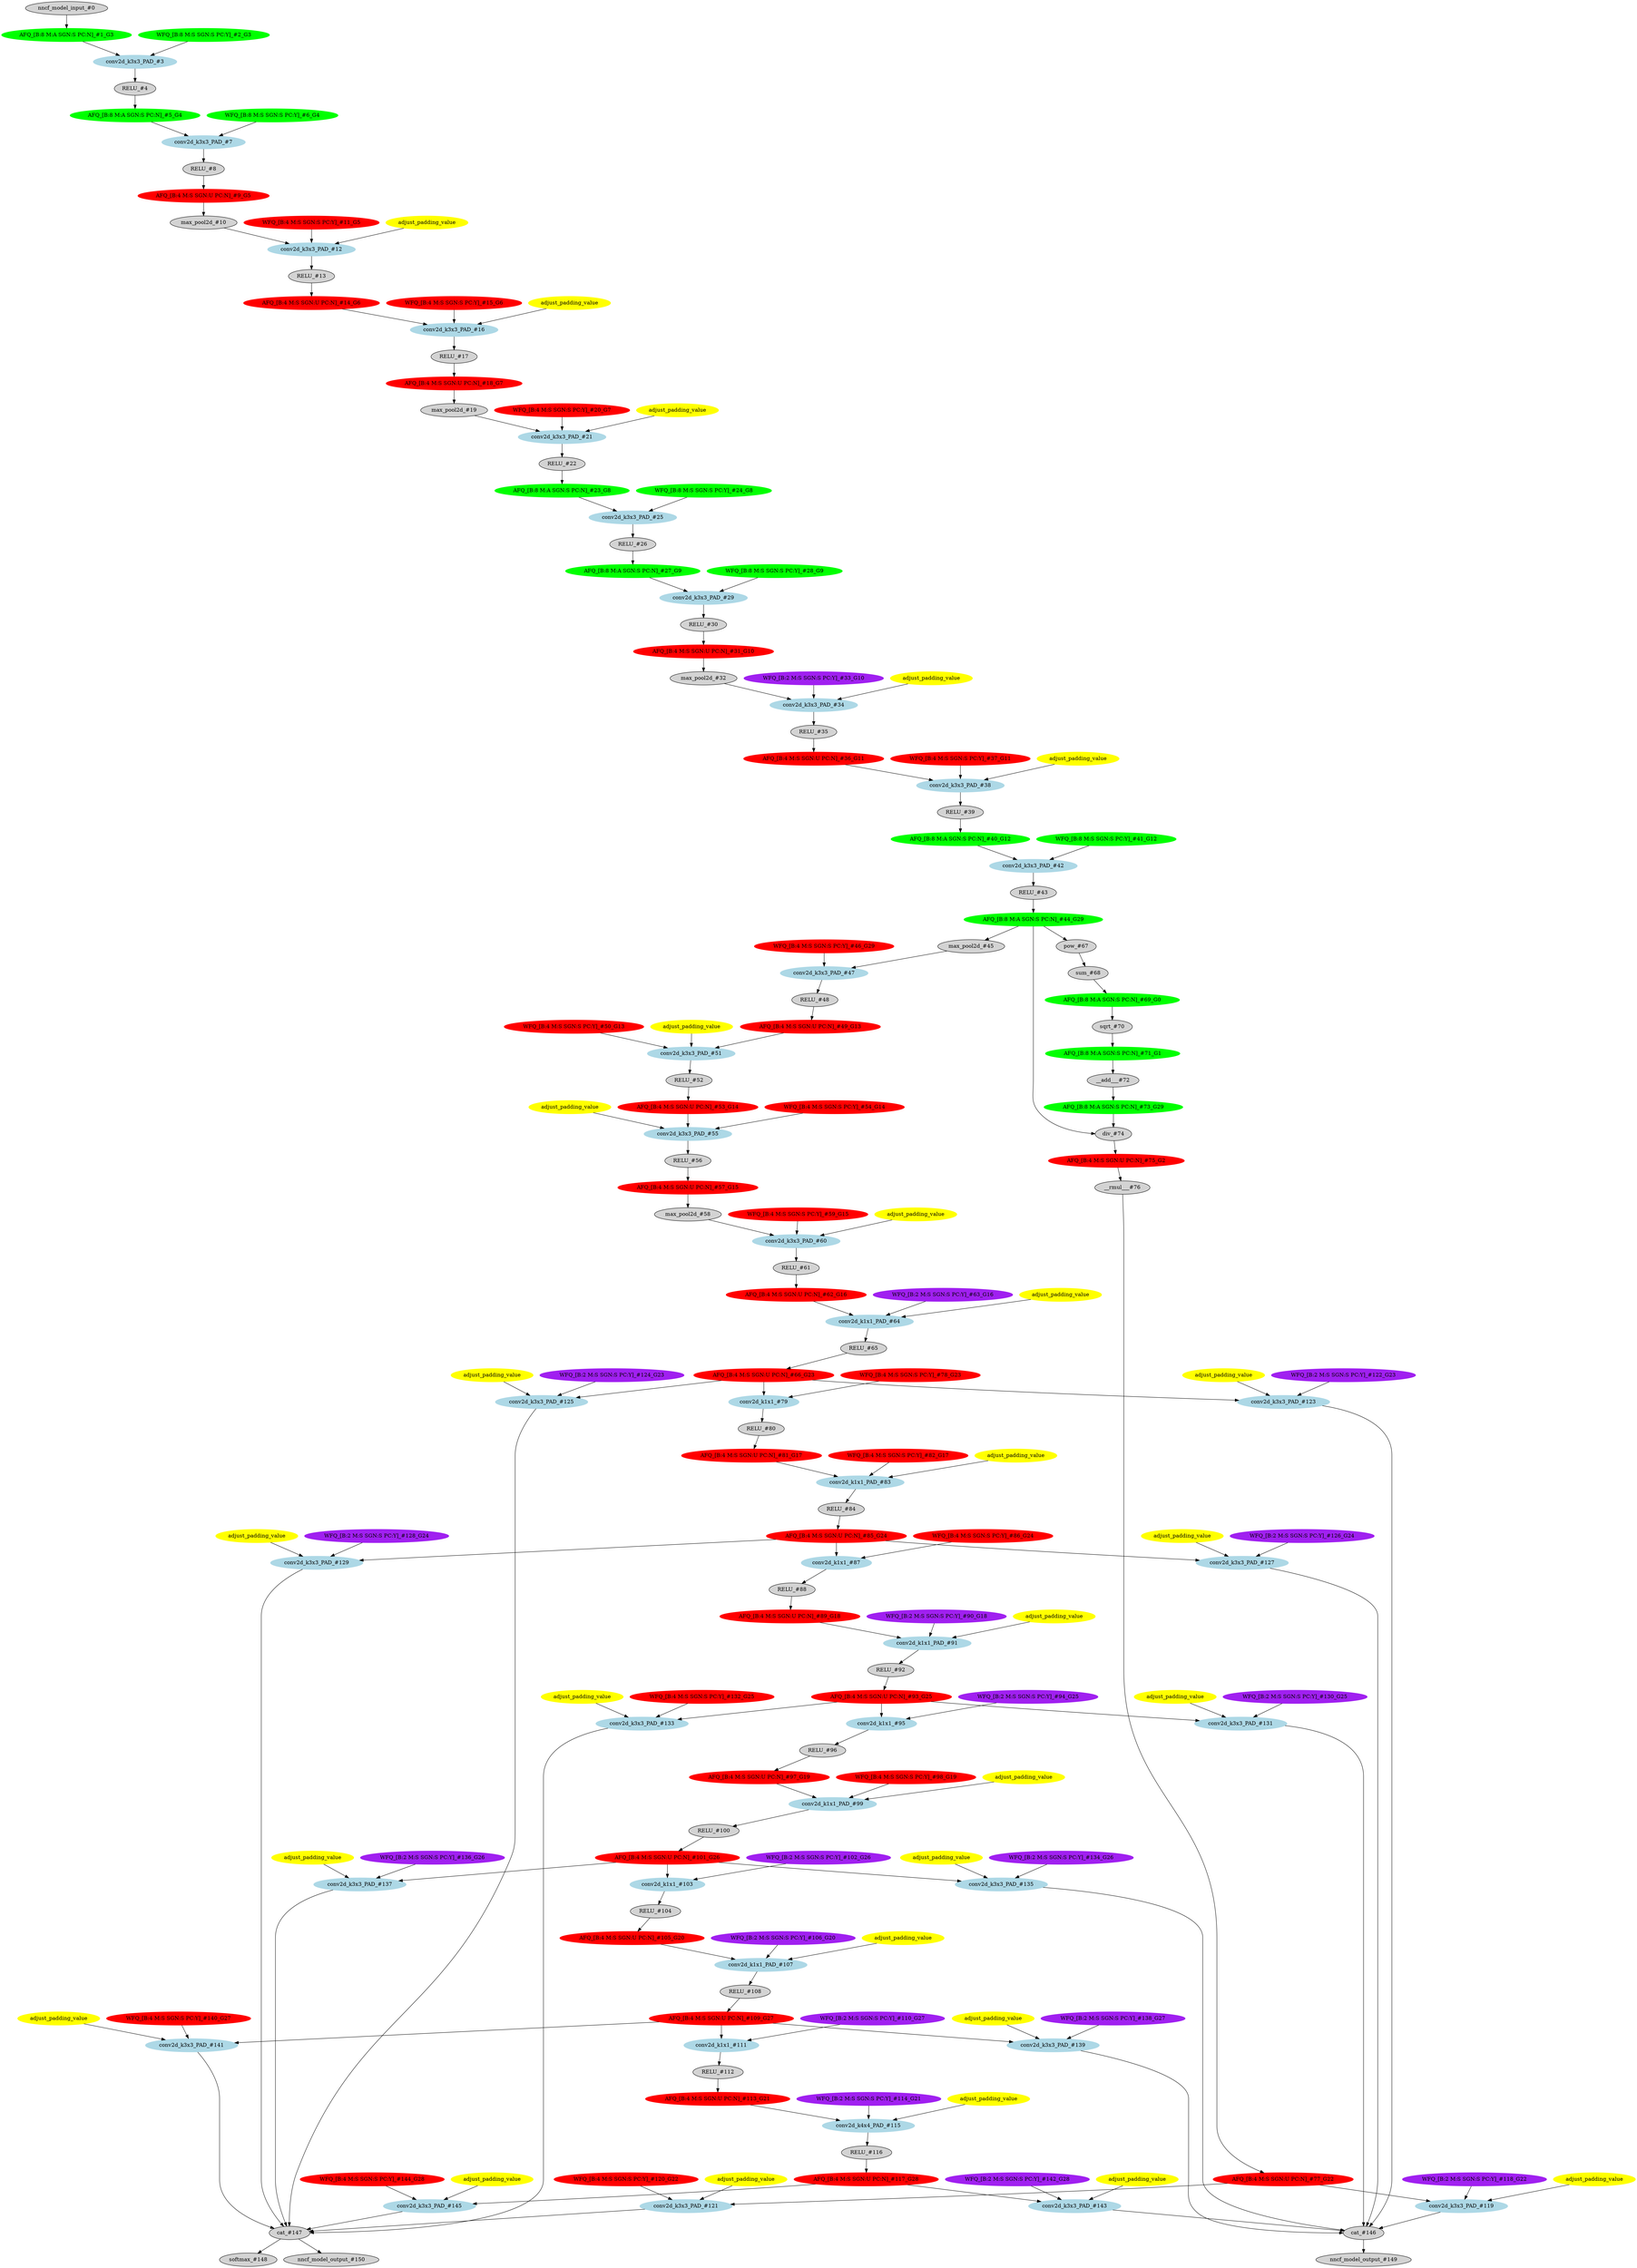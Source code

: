 strict digraph  {
"0 /nncf_model_input" [id=0, label="nncf_model_input_#0", scope="", style=filled, type=nncf_model_input];
"1 AsymmetricQuantizer/asymmetric_quantize" [color=green, id=1, label="AFQ_[B:8 M:A SGN:S PC:N]_#1_G3", scope=AsymmetricQuantizer, style=filled, type=asymmetric_quantize];
"2 SSD_VGG/MultiOutputSequential[basenet]/NNCFConv2d[0]/ModuleDict[pre_ops]/UpdateWeight[0]/SymmetricQuantizer[op]/symmetric_quantize" [color=green, id=2, label="WFQ_[B:8 M:S SGN:S PC:Y]_#2_G3", scope="SSD_VGG/MultiOutputSequential[basenet]/NNCFConv2d[0]/ModuleDict[pre_ops]/UpdateWeight[0]/SymmetricQuantizer[op]", style=filled, type=symmetric_quantize];
"3 SSD_VGG/MultiOutputSequential[basenet]/NNCFConv2d[0]/conv2d" [color=lightblue, id=3, label="conv2d_k3x3_PAD_#3", scope="SSD_VGG/MultiOutputSequential[basenet]/NNCFConv2d[0]", style=filled, type=conv2d];
"4 SSD_VGG/MultiOutputSequential[basenet]/ReLU[1]/RELU" [id=4, label="RELU_#4", scope="SSD_VGG/MultiOutputSequential[basenet]/ReLU[1]", style=filled, type=RELU];
"5 SSD_VGG/MultiOutputSequential[basenet]/ReLU[1]/AsymmetricQuantizer/asymmetric_quantize" [color=green, id=5, label="AFQ_[B:8 M:A SGN:S PC:N]_#5_G4", scope="SSD_VGG/MultiOutputSequential[basenet]/ReLU[1]/AsymmetricQuantizer", style=filled, type=asymmetric_quantize];
"6 SSD_VGG/MultiOutputSequential[basenet]/NNCFConv2d[2]/ModuleDict[pre_ops]/UpdateWeight[0]/SymmetricQuantizer[op]/symmetric_quantize" [color=green, id=6, label="WFQ_[B:8 M:S SGN:S PC:Y]_#6_G4", scope="SSD_VGG/MultiOutputSequential[basenet]/NNCFConv2d[2]/ModuleDict[pre_ops]/UpdateWeight[0]/SymmetricQuantizer[op]", style=filled, type=symmetric_quantize];
"7 SSD_VGG/MultiOutputSequential[basenet]/NNCFConv2d[2]/conv2d" [color=lightblue, id=7, label="conv2d_k3x3_PAD_#7", scope="SSD_VGG/MultiOutputSequential[basenet]/NNCFConv2d[2]", style=filled, type=conv2d];
"8 SSD_VGG/MultiOutputSequential[basenet]/ReLU[3]/RELU" [id=8, label="RELU_#8", scope="SSD_VGG/MultiOutputSequential[basenet]/ReLU[3]", style=filled, type=RELU];
"9 SSD_VGG/MultiOutputSequential[basenet]/ReLU[3]/SymmetricQuantizer/symmetric_quantize" [color=red, id=9, label="AFQ_[B:4 M:S SGN:U PC:N]_#9_G5", scope="SSD_VGG/MultiOutputSequential[basenet]/ReLU[3]/SymmetricQuantizer", style=filled, type=symmetric_quantize];
"10 SSD_VGG/MultiOutputSequential[basenet]/MaxPool2d[4]/max_pool2d" [id=10, label="max_pool2d_#10", scope="SSD_VGG/MultiOutputSequential[basenet]/MaxPool2d[4]", style=filled, type=max_pool2d];
"11 SSD_VGG/MultiOutputSequential[basenet]/NNCFConv2d[5]/ModuleDict[pre_ops]/UpdateWeight[1]/SymmetricQuantizer[op]/symmetric_quantize" [color=red, id=11, label="WFQ_[B:4 M:S SGN:S PC:Y]_#11_G5", scope="SSD_VGG/MultiOutputSequential[basenet]/NNCFConv2d[5]/ModuleDict[pre_ops]/UpdateWeight[1]/SymmetricQuantizer[op]", style=filled, type=symmetric_quantize];
"12 SSD_VGG/MultiOutputSequential[basenet]/NNCFConv2d[5]/conv2d" [color=lightblue, id=12, label="conv2d_k3x3_PAD_#12", scope="SSD_VGG/MultiOutputSequential[basenet]/NNCFConv2d[5]", style=filled, type=conv2d];
"13 SSD_VGG/MultiOutputSequential[basenet]/ReLU[6]/RELU" [id=13, label="RELU_#13", scope="SSD_VGG/MultiOutputSequential[basenet]/ReLU[6]", style=filled, type=RELU];
"14 SSD_VGG/MultiOutputSequential[basenet]/ReLU[6]/SymmetricQuantizer/symmetric_quantize" [color=red, id=14, label="AFQ_[B:4 M:S SGN:U PC:N]_#14_G6", scope="SSD_VGG/MultiOutputSequential[basenet]/ReLU[6]/SymmetricQuantizer", style=filled, type=symmetric_quantize];
"15 SSD_VGG/MultiOutputSequential[basenet]/NNCFConv2d[7]/ModuleDict[pre_ops]/UpdateWeight[1]/SymmetricQuantizer[op]/symmetric_quantize" [color=red, id=15, label="WFQ_[B:4 M:S SGN:S PC:Y]_#15_G6", scope="SSD_VGG/MultiOutputSequential[basenet]/NNCFConv2d[7]/ModuleDict[pre_ops]/UpdateWeight[1]/SymmetricQuantizer[op]", style=filled, type=symmetric_quantize];
"16 SSD_VGG/MultiOutputSequential[basenet]/NNCFConv2d[7]/conv2d" [color=lightblue, id=16, label="conv2d_k3x3_PAD_#16", scope="SSD_VGG/MultiOutputSequential[basenet]/NNCFConv2d[7]", style=filled, type=conv2d];
"17 SSD_VGG/MultiOutputSequential[basenet]/ReLU[8]/RELU" [id=17, label="RELU_#17", scope="SSD_VGG/MultiOutputSequential[basenet]/ReLU[8]", style=filled, type=RELU];
"18 SSD_VGG/MultiOutputSequential[basenet]/ReLU[8]/SymmetricQuantizer/symmetric_quantize" [color=red, id=18, label="AFQ_[B:4 M:S SGN:U PC:N]_#18_G7", scope="SSD_VGG/MultiOutputSequential[basenet]/ReLU[8]/SymmetricQuantizer", style=filled, type=symmetric_quantize];
"19 SSD_VGG/MultiOutputSequential[basenet]/MaxPool2d[9]/max_pool2d" [id=19, label="max_pool2d_#19", scope="SSD_VGG/MultiOutputSequential[basenet]/MaxPool2d[9]", style=filled, type=max_pool2d];
"20 SSD_VGG/MultiOutputSequential[basenet]/NNCFConv2d[10]/ModuleDict[pre_ops]/UpdateWeight[1]/SymmetricQuantizer[op]/symmetric_quantize" [color=red, id=20, label="WFQ_[B:4 M:S SGN:S PC:Y]_#20_G7", scope="SSD_VGG/MultiOutputSequential[basenet]/NNCFConv2d[10]/ModuleDict[pre_ops]/UpdateWeight[1]/SymmetricQuantizer[op]", style=filled, type=symmetric_quantize];
"21 SSD_VGG/MultiOutputSequential[basenet]/NNCFConv2d[10]/conv2d" [color=lightblue, id=21, label="conv2d_k3x3_PAD_#21", scope="SSD_VGG/MultiOutputSequential[basenet]/NNCFConv2d[10]", style=filled, type=conv2d];
"22 SSD_VGG/MultiOutputSequential[basenet]/ReLU[11]/RELU" [id=22, label="RELU_#22", scope="SSD_VGG/MultiOutputSequential[basenet]/ReLU[11]", style=filled, type=RELU];
"23 SSD_VGG/MultiOutputSequential[basenet]/ReLU[11]/AsymmetricQuantizer/asymmetric_quantize" [color=green, id=23, label="AFQ_[B:8 M:A SGN:S PC:N]_#23_G8", scope="SSD_VGG/MultiOutputSequential[basenet]/ReLU[11]/AsymmetricQuantizer", style=filled, type=asymmetric_quantize];
"24 SSD_VGG/MultiOutputSequential[basenet]/NNCFConv2d[12]/ModuleDict[pre_ops]/UpdateWeight[0]/SymmetricQuantizer[op]/symmetric_quantize" [color=green, id=24, label="WFQ_[B:8 M:S SGN:S PC:Y]_#24_G8", scope="SSD_VGG/MultiOutputSequential[basenet]/NNCFConv2d[12]/ModuleDict[pre_ops]/UpdateWeight[0]/SymmetricQuantizer[op]", style=filled, type=symmetric_quantize];
"25 SSD_VGG/MultiOutputSequential[basenet]/NNCFConv2d[12]/conv2d" [color=lightblue, id=25, label="conv2d_k3x3_PAD_#25", scope="SSD_VGG/MultiOutputSequential[basenet]/NNCFConv2d[12]", style=filled, type=conv2d];
"26 SSD_VGG/MultiOutputSequential[basenet]/ReLU[13]/RELU" [id=26, label="RELU_#26", scope="SSD_VGG/MultiOutputSequential[basenet]/ReLU[13]", style=filled, type=RELU];
"27 SSD_VGG/MultiOutputSequential[basenet]/ReLU[13]/AsymmetricQuantizer/asymmetric_quantize" [color=green, id=27, label="AFQ_[B:8 M:A SGN:S PC:N]_#27_G9", scope="SSD_VGG/MultiOutputSequential[basenet]/ReLU[13]/AsymmetricQuantizer", style=filled, type=asymmetric_quantize];
"28 SSD_VGG/MultiOutputSequential[basenet]/NNCFConv2d[14]/ModuleDict[pre_ops]/UpdateWeight[0]/SymmetricQuantizer[op]/symmetric_quantize" [color=green, id=28, label="WFQ_[B:8 M:S SGN:S PC:Y]_#28_G9", scope="SSD_VGG/MultiOutputSequential[basenet]/NNCFConv2d[14]/ModuleDict[pre_ops]/UpdateWeight[0]/SymmetricQuantizer[op]", style=filled, type=symmetric_quantize];
"29 SSD_VGG/MultiOutputSequential[basenet]/NNCFConv2d[14]/conv2d" [color=lightblue, id=29, label="conv2d_k3x3_PAD_#29", scope="SSD_VGG/MultiOutputSequential[basenet]/NNCFConv2d[14]", style=filled, type=conv2d];
"30 SSD_VGG/MultiOutputSequential[basenet]/ReLU[15]/RELU" [id=30, label="RELU_#30", scope="SSD_VGG/MultiOutputSequential[basenet]/ReLU[15]", style=filled, type=RELU];
"31 SSD_VGG/MultiOutputSequential[basenet]/ReLU[15]/SymmetricQuantizer/symmetric_quantize" [color=red, id=31, label="AFQ_[B:4 M:S SGN:U PC:N]_#31_G10", scope="SSD_VGG/MultiOutputSequential[basenet]/ReLU[15]/SymmetricQuantizer", style=filled, type=symmetric_quantize];
"32 SSD_VGG/MultiOutputSequential[basenet]/MaxPool2d[16]/max_pool2d" [id=32, label="max_pool2d_#32", scope="SSD_VGG/MultiOutputSequential[basenet]/MaxPool2d[16]", style=filled, type=max_pool2d];
"33 SSD_VGG/MultiOutputSequential[basenet]/NNCFConv2d[17]/ModuleDict[pre_ops]/UpdateWeight[1]/SymmetricQuantizer[op]/symmetric_quantize" [color=purple, id=33, label="WFQ_[B:2 M:S SGN:S PC:Y]_#33_G10", scope="SSD_VGG/MultiOutputSequential[basenet]/NNCFConv2d[17]/ModuleDict[pre_ops]/UpdateWeight[1]/SymmetricQuantizer[op]", style=filled, type=symmetric_quantize];
"34 SSD_VGG/MultiOutputSequential[basenet]/NNCFConv2d[17]/conv2d" [color=lightblue, id=34, label="conv2d_k3x3_PAD_#34", scope="SSD_VGG/MultiOutputSequential[basenet]/NNCFConv2d[17]", style=filled, type=conv2d];
"35 SSD_VGG/MultiOutputSequential[basenet]/ReLU[18]/RELU" [id=35, label="RELU_#35", scope="SSD_VGG/MultiOutputSequential[basenet]/ReLU[18]", style=filled, type=RELU];
"36 SSD_VGG/MultiOutputSequential[basenet]/ReLU[18]/SymmetricQuantizer/symmetric_quantize" [color=red, id=36, label="AFQ_[B:4 M:S SGN:U PC:N]_#36_G11", scope="SSD_VGG/MultiOutputSequential[basenet]/ReLU[18]/SymmetricQuantizer", style=filled, type=symmetric_quantize];
"37 SSD_VGG/MultiOutputSequential[basenet]/NNCFConv2d[19]/ModuleDict[pre_ops]/UpdateWeight[1]/SymmetricQuantizer[op]/symmetric_quantize" [color=red, id=37, label="WFQ_[B:4 M:S SGN:S PC:Y]_#37_G11", scope="SSD_VGG/MultiOutputSequential[basenet]/NNCFConv2d[19]/ModuleDict[pre_ops]/UpdateWeight[1]/SymmetricQuantizer[op]", style=filled, type=symmetric_quantize];
"38 SSD_VGG/MultiOutputSequential[basenet]/NNCFConv2d[19]/conv2d" [color=lightblue, id=38, label="conv2d_k3x3_PAD_#38", scope="SSD_VGG/MultiOutputSequential[basenet]/NNCFConv2d[19]", style=filled, type=conv2d];
"39 SSD_VGG/MultiOutputSequential[basenet]/ReLU[20]/RELU" [id=39, label="RELU_#39", scope="SSD_VGG/MultiOutputSequential[basenet]/ReLU[20]", style=filled, type=RELU];
"40 SSD_VGG/MultiOutputSequential[basenet]/ReLU[20]/AsymmetricQuantizer/asymmetric_quantize" [color=green, id=40, label="AFQ_[B:8 M:A SGN:S PC:N]_#40_G12", scope="SSD_VGG/MultiOutputSequential[basenet]/ReLU[20]/AsymmetricQuantizer", style=filled, type=asymmetric_quantize];
"41 SSD_VGG/MultiOutputSequential[basenet]/NNCFConv2d[21]/ModuleDict[pre_ops]/UpdateWeight[0]/SymmetricQuantizer[op]/symmetric_quantize" [color=green, id=41, label="WFQ_[B:8 M:S SGN:S PC:Y]_#41_G12", scope="SSD_VGG/MultiOutputSequential[basenet]/NNCFConv2d[21]/ModuleDict[pre_ops]/UpdateWeight[0]/SymmetricQuantizer[op]", style=filled, type=symmetric_quantize];
"42 SSD_VGG/MultiOutputSequential[basenet]/NNCFConv2d[21]/conv2d" [color=lightblue, id=42, label="conv2d_k3x3_PAD_#42", scope="SSD_VGG/MultiOutputSequential[basenet]/NNCFConv2d[21]", style=filled, type=conv2d];
"43 SSD_VGG/MultiOutputSequential[basenet]/ReLU[22]/RELU" [id=43, label="RELU_#43", scope="SSD_VGG/MultiOutputSequential[basenet]/ReLU[22]", style=filled, type=RELU];
"44 SSD_VGG/MultiOutputSequential[basenet]/ReLU[22]/AsymmetricQuantizer/asymmetric_quantize" [color=green, id=44, label="AFQ_[B:8 M:A SGN:S PC:N]_#44_G29", scope="SSD_VGG/MultiOutputSequential[basenet]/ReLU[22]/AsymmetricQuantizer", style=filled, type=asymmetric_quantize];
"45 SSD_VGG/MultiOutputSequential[basenet]/MaxPool2d[23]/max_pool2d" [id=45, label="max_pool2d_#45", scope="SSD_VGG/MultiOutputSequential[basenet]/MaxPool2d[23]", style=filled, type=max_pool2d];
"46 SSD_VGG/MultiOutputSequential[basenet]/NNCFConv2d[24]/ModuleDict[pre_ops]/UpdateWeight[0]/SymmetricQuantizer[op]/symmetric_quantize" [color=red, id=46, label="WFQ_[B:4 M:S SGN:S PC:Y]_#46_G29", scope="SSD_VGG/MultiOutputSequential[basenet]/NNCFConv2d[24]/ModuleDict[pre_ops]/UpdateWeight[0]/SymmetricQuantizer[op]", style=filled, type=symmetric_quantize];
"47 SSD_VGG/MultiOutputSequential[basenet]/NNCFConv2d[24]/conv2d" [color=lightblue, id=47, label="conv2d_k3x3_PAD_#47", scope="SSD_VGG/MultiOutputSequential[basenet]/NNCFConv2d[24]", style=filled, type=conv2d];
"48 SSD_VGG/MultiOutputSequential[basenet]/ReLU[25]/RELU" [id=48, label="RELU_#48", scope="SSD_VGG/MultiOutputSequential[basenet]/ReLU[25]", style=filled, type=RELU];
"49 SSD_VGG/MultiOutputSequential[basenet]/ReLU[25]/SymmetricQuantizer/symmetric_quantize" [color=red, id=49, label="AFQ_[B:4 M:S SGN:U PC:N]_#49_G13", scope="SSD_VGG/MultiOutputSequential[basenet]/ReLU[25]/SymmetricQuantizer", style=filled, type=symmetric_quantize];
"50 SSD_VGG/MultiOutputSequential[basenet]/NNCFConv2d[26]/ModuleDict[pre_ops]/UpdateWeight[1]/SymmetricQuantizer[op]/symmetric_quantize" [color=red, id=50, label="WFQ_[B:4 M:S SGN:S PC:Y]_#50_G13", scope="SSD_VGG/MultiOutputSequential[basenet]/NNCFConv2d[26]/ModuleDict[pre_ops]/UpdateWeight[1]/SymmetricQuantizer[op]", style=filled, type=symmetric_quantize];
"51 SSD_VGG/MultiOutputSequential[basenet]/NNCFConv2d[26]/conv2d" [color=lightblue, id=51, label="conv2d_k3x3_PAD_#51", scope="SSD_VGG/MultiOutputSequential[basenet]/NNCFConv2d[26]", style=filled, type=conv2d];
"52 SSD_VGG/MultiOutputSequential[basenet]/ReLU[27]/RELU" [id=52, label="RELU_#52", scope="SSD_VGG/MultiOutputSequential[basenet]/ReLU[27]", style=filled, type=RELU];
"53 SSD_VGG/MultiOutputSequential[basenet]/ReLU[27]/SymmetricQuantizer/symmetric_quantize" [color=red, id=53, label="AFQ_[B:4 M:S SGN:U PC:N]_#53_G14", scope="SSD_VGG/MultiOutputSequential[basenet]/ReLU[27]/SymmetricQuantizer", style=filled, type=symmetric_quantize];
"54 SSD_VGG/MultiOutputSequential[basenet]/NNCFConv2d[28]/ModuleDict[pre_ops]/UpdateWeight[1]/SymmetricQuantizer[op]/symmetric_quantize" [color=red, id=54, label="WFQ_[B:4 M:S SGN:S PC:Y]_#54_G14", scope="SSD_VGG/MultiOutputSequential[basenet]/NNCFConv2d[28]/ModuleDict[pre_ops]/UpdateWeight[1]/SymmetricQuantizer[op]", style=filled, type=symmetric_quantize];
"55 SSD_VGG/MultiOutputSequential[basenet]/NNCFConv2d[28]/conv2d" [color=lightblue, id=55, label="conv2d_k3x3_PAD_#55", scope="SSD_VGG/MultiOutputSequential[basenet]/NNCFConv2d[28]", style=filled, type=conv2d];
"56 SSD_VGG/MultiOutputSequential[basenet]/ReLU[29]/RELU" [id=56, label="RELU_#56", scope="SSD_VGG/MultiOutputSequential[basenet]/ReLU[29]", style=filled, type=RELU];
"57 SSD_VGG/MultiOutputSequential[basenet]/ReLU[29]/SymmetricQuantizer/symmetric_quantize" [color=red, id=57, label="AFQ_[B:4 M:S SGN:U PC:N]_#57_G15", scope="SSD_VGG/MultiOutputSequential[basenet]/ReLU[29]/SymmetricQuantizer", style=filled, type=symmetric_quantize];
"58 SSD_VGG/MultiOutputSequential[basenet]/MaxPool2d[30]/max_pool2d" [id=58, label="max_pool2d_#58", scope="SSD_VGG/MultiOutputSequential[basenet]/MaxPool2d[30]", style=filled, type=max_pool2d];
"59 SSD_VGG/MultiOutputSequential[basenet]/NNCFConv2d[31]/ModuleDict[pre_ops]/UpdateWeight[1]/SymmetricQuantizer[op]/symmetric_quantize" [color=red, id=59, label="WFQ_[B:4 M:S SGN:S PC:Y]_#59_G15", scope="SSD_VGG/MultiOutputSequential[basenet]/NNCFConv2d[31]/ModuleDict[pre_ops]/UpdateWeight[1]/SymmetricQuantizer[op]", style=filled, type=symmetric_quantize];
"60 SSD_VGG/MultiOutputSequential[basenet]/NNCFConv2d[31]/conv2d" [color=lightblue, id=60, label="conv2d_k3x3_PAD_#60", scope="SSD_VGG/MultiOutputSequential[basenet]/NNCFConv2d[31]", style=filled, type=conv2d];
"61 SSD_VGG/MultiOutputSequential[basenet]/ReLU[32]/RELU" [id=61, label="RELU_#61", scope="SSD_VGG/MultiOutputSequential[basenet]/ReLU[32]", style=filled, type=RELU];
"62 SSD_VGG/MultiOutputSequential[basenet]/ReLU[32]/SymmetricQuantizer/symmetric_quantize" [color=red, id=62, label="AFQ_[B:4 M:S SGN:U PC:N]_#62_G16", scope="SSD_VGG/MultiOutputSequential[basenet]/ReLU[32]/SymmetricQuantizer", style=filled, type=symmetric_quantize];
"63 SSD_VGG/MultiOutputSequential[basenet]/NNCFConv2d[33]/ModuleDict[pre_ops]/UpdateWeight[1]/SymmetricQuantizer[op]/symmetric_quantize" [color=purple, id=63, label="WFQ_[B:2 M:S SGN:S PC:Y]_#63_G16", scope="SSD_VGG/MultiOutputSequential[basenet]/NNCFConv2d[33]/ModuleDict[pre_ops]/UpdateWeight[1]/SymmetricQuantizer[op]", style=filled, type=symmetric_quantize];
"64 SSD_VGG/MultiOutputSequential[basenet]/NNCFConv2d[33]/conv2d" [color=lightblue, id=64, label="conv2d_k1x1_PAD_#64", scope="SSD_VGG/MultiOutputSequential[basenet]/NNCFConv2d[33]", style=filled, type=conv2d];
"65 SSD_VGG/MultiOutputSequential[basenet]/ReLU[34]/RELU" [id=65, label="RELU_#65", scope="SSD_VGG/MultiOutputSequential[basenet]/ReLU[34]", style=filled, type=RELU];
"66 SSD_VGG/MultiOutputSequential[basenet]/ReLU[34]/SymmetricQuantizer/symmetric_quantize" [color=red, id=66, label="AFQ_[B:4 M:S SGN:U PC:N]_#66_G23", scope="SSD_VGG/MultiOutputSequential[basenet]/ReLU[34]/SymmetricQuantizer", style=filled, type=symmetric_quantize];
"67 SSD_VGG/NNCFUserL2Norm[L2Norm]/pow" [id=67, label="pow_#67", scope="SSD_VGG/NNCFUserL2Norm[L2Norm]", style=filled, type=pow];
"68 SSD_VGG/NNCFUserL2Norm[L2Norm]/sum" [id=68, label="sum_#68", scope="SSD_VGG/NNCFUserL2Norm[L2Norm]", style=filled, type=sum];
"69 SSD_VGG/NNCFUserL2Norm[L2Norm]/AsymmetricQuantizer/asymmetric_quantize" [color=green, id=69, label="AFQ_[B:8 M:A SGN:S PC:N]_#69_G0", scope="SSD_VGG/NNCFUserL2Norm[L2Norm]/AsymmetricQuantizer", style=filled, type=asymmetric_quantize];
"70 SSD_VGG/NNCFUserL2Norm[L2Norm]/sqrt" [id=70, label="sqrt_#70", scope="SSD_VGG/NNCFUserL2Norm[L2Norm]", style=filled, type=sqrt];
"71 SSD_VGG/NNCFUserL2Norm[L2Norm]/AsymmetricQuantizer/asymmetric_quantize" [color=green, id=71, label="AFQ_[B:8 M:A SGN:S PC:N]_#71_G1", scope="SSD_VGG/NNCFUserL2Norm[L2Norm]/AsymmetricQuantizer", style=filled, type=asymmetric_quantize];
"72 SSD_VGG/NNCFUserL2Norm[L2Norm]/__add__" [id=72, label="__add___#72", scope="SSD_VGG/NNCFUserL2Norm[L2Norm]", style=filled, type=__add__];
"73 SSD_VGG/NNCFUserL2Norm[L2Norm]/AsymmetricQuantizer/asymmetric_quantize" [color=green, id=73, label="AFQ_[B:8 M:A SGN:S PC:N]_#73_G29", scope="SSD_VGG/NNCFUserL2Norm[L2Norm]/AsymmetricQuantizer", style=filled, type=asymmetric_quantize];
"74 SSD_VGG/NNCFUserL2Norm[L2Norm]/div" [id=74, label="div_#74", scope="SSD_VGG/NNCFUserL2Norm[L2Norm]", style=filled, type=div];
"75 SSD_VGG/NNCFUserL2Norm[L2Norm]/SymmetricQuantizer/symmetric_quantize" [color=red, id=75, label="AFQ_[B:4 M:S SGN:U PC:N]_#75_G2", scope="SSD_VGG/NNCFUserL2Norm[L2Norm]/SymmetricQuantizer", style=filled, type=symmetric_quantize];
"76 SSD_VGG/NNCFUserL2Norm[L2Norm]/__rmul__" [id=76, label="__rmul___#76", scope="SSD_VGG/NNCFUserL2Norm[L2Norm]", style=filled, type=__rmul__];
"77 SSD_VGG/NNCFUserL2Norm[L2Norm]/SymmetricQuantizer/symmetric_quantize" [color=red, id=77, label="AFQ_[B:4 M:S SGN:U PC:N]_#77_G22", scope="SSD_VGG/NNCFUserL2Norm[L2Norm]/SymmetricQuantizer", style=filled, type=symmetric_quantize];
"78 SSD_VGG/MultiOutputSequential[extras]/NNCFConv2d[0]/ModuleDict[pre_ops]/UpdateWeight[0]/SymmetricQuantizer[op]/symmetric_quantize" [color=red, id=78, label="WFQ_[B:4 M:S SGN:S PC:Y]_#78_G23", scope="SSD_VGG/MultiOutputSequential[extras]/NNCFConv2d[0]/ModuleDict[pre_ops]/UpdateWeight[0]/SymmetricQuantizer[op]", style=filled, type=symmetric_quantize];
"79 SSD_VGG/MultiOutputSequential[extras]/NNCFConv2d[0]/conv2d" [color=lightblue, id=79, label="conv2d_k1x1_#79", scope="SSD_VGG/MultiOutputSequential[extras]/NNCFConv2d[0]", style=filled, type=conv2d];
"80 SSD_VGG/MultiOutputSequential[extras]/ReLU[1]/RELU" [id=80, label="RELU_#80", scope="SSD_VGG/MultiOutputSequential[extras]/ReLU[1]", style=filled, type=RELU];
"81 SSD_VGG/MultiOutputSequential[extras]/ReLU[1]/SymmetricQuantizer/symmetric_quantize" [color=red, id=81, label="AFQ_[B:4 M:S SGN:U PC:N]_#81_G17", scope="SSD_VGG/MultiOutputSequential[extras]/ReLU[1]/SymmetricQuantizer", style=filled, type=symmetric_quantize];
"82 SSD_VGG/MultiOutputSequential[extras]/NNCFConv2d[2]/ModuleDict[pre_ops]/UpdateWeight[1]/SymmetricQuantizer[op]/symmetric_quantize" [color=red, id=82, label="WFQ_[B:4 M:S SGN:S PC:Y]_#82_G17", scope="SSD_VGG/MultiOutputSequential[extras]/NNCFConv2d[2]/ModuleDict[pre_ops]/UpdateWeight[1]/SymmetricQuantizer[op]", style=filled, type=symmetric_quantize];
"83 SSD_VGG/MultiOutputSequential[extras]/NNCFConv2d[2]/conv2d" [color=lightblue, id=83, label="conv2d_k1x1_PAD_#83", scope="SSD_VGG/MultiOutputSequential[extras]/NNCFConv2d[2]", style=filled, type=conv2d];
"84 SSD_VGG/MultiOutputSequential[extras]/ReLU[3]/RELU" [id=84, label="RELU_#84", scope="SSD_VGG/MultiOutputSequential[extras]/ReLU[3]", style=filled, type=RELU];
"85 SSD_VGG/MultiOutputSequential[extras]/ReLU[3]/SymmetricQuantizer/symmetric_quantize" [color=red, id=85, label="AFQ_[B:4 M:S SGN:U PC:N]_#85_G24", scope="SSD_VGG/MultiOutputSequential[extras]/ReLU[3]/SymmetricQuantizer", style=filled, type=symmetric_quantize];
"86 SSD_VGG/MultiOutputSequential[extras]/NNCFConv2d[4]/ModuleDict[pre_ops]/UpdateWeight[0]/SymmetricQuantizer[op]/symmetric_quantize" [color=red, id=86, label="WFQ_[B:4 M:S SGN:S PC:Y]_#86_G24", scope="SSD_VGG/MultiOutputSequential[extras]/NNCFConv2d[4]/ModuleDict[pre_ops]/UpdateWeight[0]/SymmetricQuantizer[op]", style=filled, type=symmetric_quantize];
"87 SSD_VGG/MultiOutputSequential[extras]/NNCFConv2d[4]/conv2d" [color=lightblue, id=87, label="conv2d_k1x1_#87", scope="SSD_VGG/MultiOutputSequential[extras]/NNCFConv2d[4]", style=filled, type=conv2d];
"88 SSD_VGG/MultiOutputSequential[extras]/ReLU[5]/RELU" [id=88, label="RELU_#88", scope="SSD_VGG/MultiOutputSequential[extras]/ReLU[5]", style=filled, type=RELU];
"89 SSD_VGG/MultiOutputSequential[extras]/ReLU[5]/SymmetricQuantizer/symmetric_quantize" [color=red, id=89, label="AFQ_[B:4 M:S SGN:U PC:N]_#89_G18", scope="SSD_VGG/MultiOutputSequential[extras]/ReLU[5]/SymmetricQuantizer", style=filled, type=symmetric_quantize];
"90 SSD_VGG/MultiOutputSequential[extras]/NNCFConv2d[6]/ModuleDict[pre_ops]/UpdateWeight[1]/SymmetricQuantizer[op]/symmetric_quantize" [color=purple, id=90, label="WFQ_[B:2 M:S SGN:S PC:Y]_#90_G18", scope="SSD_VGG/MultiOutputSequential[extras]/NNCFConv2d[6]/ModuleDict[pre_ops]/UpdateWeight[1]/SymmetricQuantizer[op]", style=filled, type=symmetric_quantize];
"91 SSD_VGG/MultiOutputSequential[extras]/NNCFConv2d[6]/conv2d" [color=lightblue, id=91, label="conv2d_k1x1_PAD_#91", scope="SSD_VGG/MultiOutputSequential[extras]/NNCFConv2d[6]", style=filled, type=conv2d];
"92 SSD_VGG/MultiOutputSequential[extras]/ReLU[7]/RELU" [id=92, label="RELU_#92", scope="SSD_VGG/MultiOutputSequential[extras]/ReLU[7]", style=filled, type=RELU];
"93 SSD_VGG/MultiOutputSequential[extras]/ReLU[7]/SymmetricQuantizer/symmetric_quantize" [color=red, id=93, label="AFQ_[B:4 M:S SGN:U PC:N]_#93_G25", scope="SSD_VGG/MultiOutputSequential[extras]/ReLU[7]/SymmetricQuantizer", style=filled, type=symmetric_quantize];
"94 SSD_VGG/MultiOutputSequential[extras]/NNCFConv2d[8]/ModuleDict[pre_ops]/UpdateWeight[0]/SymmetricQuantizer[op]/symmetric_quantize" [color=purple, id=94, label="WFQ_[B:2 M:S SGN:S PC:Y]_#94_G25", scope="SSD_VGG/MultiOutputSequential[extras]/NNCFConv2d[8]/ModuleDict[pre_ops]/UpdateWeight[0]/SymmetricQuantizer[op]", style=filled, type=symmetric_quantize];
"95 SSD_VGG/MultiOutputSequential[extras]/NNCFConv2d[8]/conv2d" [color=lightblue, id=95, label="conv2d_k1x1_#95", scope="SSD_VGG/MultiOutputSequential[extras]/NNCFConv2d[8]", style=filled, type=conv2d];
"96 SSD_VGG/MultiOutputSequential[extras]/ReLU[9]/RELU" [id=96, label="RELU_#96", scope="SSD_VGG/MultiOutputSequential[extras]/ReLU[9]", style=filled, type=RELU];
"97 SSD_VGG/MultiOutputSequential[extras]/ReLU[9]/SymmetricQuantizer/symmetric_quantize" [color=red, id=97, label="AFQ_[B:4 M:S SGN:U PC:N]_#97_G19", scope="SSD_VGG/MultiOutputSequential[extras]/ReLU[9]/SymmetricQuantizer", style=filled, type=symmetric_quantize];
"98 SSD_VGG/MultiOutputSequential[extras]/NNCFConv2d[10]/ModuleDict[pre_ops]/UpdateWeight[1]/SymmetricQuantizer[op]/symmetric_quantize" [color=red, id=98, label="WFQ_[B:4 M:S SGN:S PC:Y]_#98_G19", scope="SSD_VGG/MultiOutputSequential[extras]/NNCFConv2d[10]/ModuleDict[pre_ops]/UpdateWeight[1]/SymmetricQuantizer[op]", style=filled, type=symmetric_quantize];
"99 SSD_VGG/MultiOutputSequential[extras]/NNCFConv2d[10]/conv2d" [color=lightblue, id=99, label="conv2d_k1x1_PAD_#99", scope="SSD_VGG/MultiOutputSequential[extras]/NNCFConv2d[10]", style=filled, type=conv2d];
"100 SSD_VGG/MultiOutputSequential[extras]/ReLU[11]/RELU" [id=100, label="RELU_#100", scope="SSD_VGG/MultiOutputSequential[extras]/ReLU[11]", style=filled, type=RELU];
"101 SSD_VGG/MultiOutputSequential[extras]/ReLU[11]/SymmetricQuantizer/symmetric_quantize" [color=red, id=101, label="AFQ_[B:4 M:S SGN:U PC:N]_#101_G26", scope="SSD_VGG/MultiOutputSequential[extras]/ReLU[11]/SymmetricQuantizer", style=filled, type=symmetric_quantize];
"102 SSD_VGG/MultiOutputSequential[extras]/NNCFConv2d[12]/ModuleDict[pre_ops]/UpdateWeight[0]/SymmetricQuantizer[op]/symmetric_quantize" [color=purple, id=102, label="WFQ_[B:2 M:S SGN:S PC:Y]_#102_G26", scope="SSD_VGG/MultiOutputSequential[extras]/NNCFConv2d[12]/ModuleDict[pre_ops]/UpdateWeight[0]/SymmetricQuantizer[op]", style=filled, type=symmetric_quantize];
"103 SSD_VGG/MultiOutputSequential[extras]/NNCFConv2d[12]/conv2d" [color=lightblue, id=103, label="conv2d_k1x1_#103", scope="SSD_VGG/MultiOutputSequential[extras]/NNCFConv2d[12]", style=filled, type=conv2d];
"104 SSD_VGG/MultiOutputSequential[extras]/ReLU[13]/RELU" [id=104, label="RELU_#104", scope="SSD_VGG/MultiOutputSequential[extras]/ReLU[13]", style=filled, type=RELU];
"105 SSD_VGG/MultiOutputSequential[extras]/ReLU[13]/SymmetricQuantizer/symmetric_quantize" [color=red, id=105, label="AFQ_[B:4 M:S SGN:U PC:N]_#105_G20", scope="SSD_VGG/MultiOutputSequential[extras]/ReLU[13]/SymmetricQuantizer", style=filled, type=symmetric_quantize];
"106 SSD_VGG/MultiOutputSequential[extras]/NNCFConv2d[14]/ModuleDict[pre_ops]/UpdateWeight[1]/SymmetricQuantizer[op]/symmetric_quantize" [color=purple, id=106, label="WFQ_[B:2 M:S SGN:S PC:Y]_#106_G20", scope="SSD_VGG/MultiOutputSequential[extras]/NNCFConv2d[14]/ModuleDict[pre_ops]/UpdateWeight[1]/SymmetricQuantizer[op]", style=filled, type=symmetric_quantize];
"107 SSD_VGG/MultiOutputSequential[extras]/NNCFConv2d[14]/conv2d" [color=lightblue, id=107, label="conv2d_k1x1_PAD_#107", scope="SSD_VGG/MultiOutputSequential[extras]/NNCFConv2d[14]", style=filled, type=conv2d];
"108 SSD_VGG/MultiOutputSequential[extras]/ReLU[15]/RELU" [id=108, label="RELU_#108", scope="SSD_VGG/MultiOutputSequential[extras]/ReLU[15]", style=filled, type=RELU];
"109 SSD_VGG/MultiOutputSequential[extras]/ReLU[15]/SymmetricQuantizer/symmetric_quantize" [color=red, id=109, label="AFQ_[B:4 M:S SGN:U PC:N]_#109_G27", scope="SSD_VGG/MultiOutputSequential[extras]/ReLU[15]/SymmetricQuantizer", style=filled, type=symmetric_quantize];
"110 SSD_VGG/MultiOutputSequential[extras]/NNCFConv2d[16]/ModuleDict[pre_ops]/UpdateWeight[0]/SymmetricQuantizer[op]/symmetric_quantize" [color=purple, id=110, label="WFQ_[B:2 M:S SGN:S PC:Y]_#110_G27", scope="SSD_VGG/MultiOutputSequential[extras]/NNCFConv2d[16]/ModuleDict[pre_ops]/UpdateWeight[0]/SymmetricQuantizer[op]", style=filled, type=symmetric_quantize];
"111 SSD_VGG/MultiOutputSequential[extras]/NNCFConv2d[16]/conv2d" [color=lightblue, id=111, label="conv2d_k1x1_#111", scope="SSD_VGG/MultiOutputSequential[extras]/NNCFConv2d[16]", style=filled, type=conv2d];
"112 SSD_VGG/MultiOutputSequential[extras]/ReLU[17]/RELU" [id=112, label="RELU_#112", scope="SSD_VGG/MultiOutputSequential[extras]/ReLU[17]", style=filled, type=RELU];
"113 SSD_VGG/MultiOutputSequential[extras]/ReLU[17]/SymmetricQuantizer/symmetric_quantize" [color=red, id=113, label="AFQ_[B:4 M:S SGN:U PC:N]_#113_G21", scope="SSD_VGG/MultiOutputSequential[extras]/ReLU[17]/SymmetricQuantizer", style=filled, type=symmetric_quantize];
"114 SSD_VGG/MultiOutputSequential[extras]/NNCFConv2d[18]/ModuleDict[pre_ops]/UpdateWeight[1]/SymmetricQuantizer[op]/symmetric_quantize" [color=purple, id=114, label="WFQ_[B:2 M:S SGN:S PC:Y]_#114_G21", scope="SSD_VGG/MultiOutputSequential[extras]/NNCFConv2d[18]/ModuleDict[pre_ops]/UpdateWeight[1]/SymmetricQuantizer[op]", style=filled, type=symmetric_quantize];
"115 SSD_VGG/MultiOutputSequential[extras]/NNCFConv2d[18]/conv2d" [color=lightblue, id=115, label="conv2d_k4x4_PAD_#115", scope="SSD_VGG/MultiOutputSequential[extras]/NNCFConv2d[18]", style=filled, type=conv2d];
"116 SSD_VGG/MultiOutputSequential[extras]/ReLU[19]/RELU" [id=116, label="RELU_#116", scope="SSD_VGG/MultiOutputSequential[extras]/ReLU[19]", style=filled, type=RELU];
"117 SSD_VGG/MultiOutputSequential[extras]/ReLU[19]/SymmetricQuantizer/symmetric_quantize" [color=red, id=117, label="AFQ_[B:4 M:S SGN:U PC:N]_#117_G28", scope="SSD_VGG/MultiOutputSequential[extras]/ReLU[19]/SymmetricQuantizer", style=filled, type=symmetric_quantize];
"118 SSD_VGG/SSDDetectionOutput[detection_head]/ModuleList[heads]/SSDHead[0]/NNCFConv2d[loc]/ModuleDict[pre_ops]/UpdateWeight[1]/SymmetricQuantizer[op]/symmetric_quantize" [color=purple, id=118, label="WFQ_[B:2 M:S SGN:S PC:Y]_#118_G22", scope="SSD_VGG/SSDDetectionOutput[detection_head]/ModuleList[heads]/SSDHead[0]/NNCFConv2d[loc]/ModuleDict[pre_ops]/UpdateWeight[1]/SymmetricQuantizer[op]", style=filled, type=symmetric_quantize];
"119 SSD_VGG/SSDDetectionOutput[detection_head]/ModuleList[heads]/SSDHead[0]/NNCFConv2d[loc]/conv2d" [color=lightblue, id=119, label="conv2d_k3x3_PAD_#119", scope="SSD_VGG/SSDDetectionOutput[detection_head]/ModuleList[heads]/SSDHead[0]/NNCFConv2d[loc]", style=filled, type=conv2d];
"120 SSD_VGG/SSDDetectionOutput[detection_head]/ModuleList[heads]/SSDHead[0]/NNCFConv2d[conf]/ModuleDict[pre_ops]/UpdateWeight[1]/SymmetricQuantizer[op]/symmetric_quantize" [color=red, id=120, label="WFQ_[B:4 M:S SGN:S PC:Y]_#120_G22", scope="SSD_VGG/SSDDetectionOutput[detection_head]/ModuleList[heads]/SSDHead[0]/NNCFConv2d[conf]/ModuleDict[pre_ops]/UpdateWeight[1]/SymmetricQuantizer[op]", style=filled, type=symmetric_quantize];
"121 SSD_VGG/SSDDetectionOutput[detection_head]/ModuleList[heads]/SSDHead[0]/NNCFConv2d[conf]/conv2d" [color=lightblue, id=121, label="conv2d_k3x3_PAD_#121", scope="SSD_VGG/SSDDetectionOutput[detection_head]/ModuleList[heads]/SSDHead[0]/NNCFConv2d[conf]", style=filled, type=conv2d];
"122 SSD_VGG/SSDDetectionOutput[detection_head]/ModuleList[heads]/SSDHead[1]/NNCFConv2d[loc]/ModuleDict[pre_ops]/UpdateWeight[1]/SymmetricQuantizer[op]/symmetric_quantize" [color=purple, id=122, label="WFQ_[B:2 M:S SGN:S PC:Y]_#122_G23", scope="SSD_VGG/SSDDetectionOutput[detection_head]/ModuleList[heads]/SSDHead[1]/NNCFConv2d[loc]/ModuleDict[pre_ops]/UpdateWeight[1]/SymmetricQuantizer[op]", style=filled, type=symmetric_quantize];
"123 SSD_VGG/SSDDetectionOutput[detection_head]/ModuleList[heads]/SSDHead[1]/NNCFConv2d[loc]/conv2d" [color=lightblue, id=123, label="conv2d_k3x3_PAD_#123", scope="SSD_VGG/SSDDetectionOutput[detection_head]/ModuleList[heads]/SSDHead[1]/NNCFConv2d[loc]", style=filled, type=conv2d];
"124 SSD_VGG/SSDDetectionOutput[detection_head]/ModuleList[heads]/SSDHead[1]/NNCFConv2d[conf]/ModuleDict[pre_ops]/UpdateWeight[1]/SymmetricQuantizer[op]/symmetric_quantize" [color=purple, id=124, label="WFQ_[B:2 M:S SGN:S PC:Y]_#124_G23", scope="SSD_VGG/SSDDetectionOutput[detection_head]/ModuleList[heads]/SSDHead[1]/NNCFConv2d[conf]/ModuleDict[pre_ops]/UpdateWeight[1]/SymmetricQuantizer[op]", style=filled, type=symmetric_quantize];
"125 SSD_VGG/SSDDetectionOutput[detection_head]/ModuleList[heads]/SSDHead[1]/NNCFConv2d[conf]/conv2d" [color=lightblue, id=125, label="conv2d_k3x3_PAD_#125", scope="SSD_VGG/SSDDetectionOutput[detection_head]/ModuleList[heads]/SSDHead[1]/NNCFConv2d[conf]", style=filled, type=conv2d];
"126 SSD_VGG/SSDDetectionOutput[detection_head]/ModuleList[heads]/SSDHead[2]/NNCFConv2d[loc]/ModuleDict[pre_ops]/UpdateWeight[1]/SymmetricQuantizer[op]/symmetric_quantize" [color=purple, id=126, label="WFQ_[B:2 M:S SGN:S PC:Y]_#126_G24", scope="SSD_VGG/SSDDetectionOutput[detection_head]/ModuleList[heads]/SSDHead[2]/NNCFConv2d[loc]/ModuleDict[pre_ops]/UpdateWeight[1]/SymmetricQuantizer[op]", style=filled, type=symmetric_quantize];
"127 SSD_VGG/SSDDetectionOutput[detection_head]/ModuleList[heads]/SSDHead[2]/NNCFConv2d[loc]/conv2d" [color=lightblue, id=127, label="conv2d_k3x3_PAD_#127", scope="SSD_VGG/SSDDetectionOutput[detection_head]/ModuleList[heads]/SSDHead[2]/NNCFConv2d[loc]", style=filled, type=conv2d];
"128 SSD_VGG/SSDDetectionOutput[detection_head]/ModuleList[heads]/SSDHead[2]/NNCFConv2d[conf]/ModuleDict[pre_ops]/UpdateWeight[1]/SymmetricQuantizer[op]/symmetric_quantize" [color=purple, id=128, label="WFQ_[B:2 M:S SGN:S PC:Y]_#128_G24", scope="SSD_VGG/SSDDetectionOutput[detection_head]/ModuleList[heads]/SSDHead[2]/NNCFConv2d[conf]/ModuleDict[pre_ops]/UpdateWeight[1]/SymmetricQuantizer[op]", style=filled, type=symmetric_quantize];
"129 SSD_VGG/SSDDetectionOutput[detection_head]/ModuleList[heads]/SSDHead[2]/NNCFConv2d[conf]/conv2d" [color=lightblue, id=129, label="conv2d_k3x3_PAD_#129", scope="SSD_VGG/SSDDetectionOutput[detection_head]/ModuleList[heads]/SSDHead[2]/NNCFConv2d[conf]", style=filled, type=conv2d];
"130 SSD_VGG/SSDDetectionOutput[detection_head]/ModuleList[heads]/SSDHead[3]/NNCFConv2d[loc]/ModuleDict[pre_ops]/UpdateWeight[1]/SymmetricQuantizer[op]/symmetric_quantize" [color=purple, id=130, label="WFQ_[B:2 M:S SGN:S PC:Y]_#130_G25", scope="SSD_VGG/SSDDetectionOutput[detection_head]/ModuleList[heads]/SSDHead[3]/NNCFConv2d[loc]/ModuleDict[pre_ops]/UpdateWeight[1]/SymmetricQuantizer[op]", style=filled, type=symmetric_quantize];
"131 SSD_VGG/SSDDetectionOutput[detection_head]/ModuleList[heads]/SSDHead[3]/NNCFConv2d[loc]/conv2d" [color=lightblue, id=131, label="conv2d_k3x3_PAD_#131", scope="SSD_VGG/SSDDetectionOutput[detection_head]/ModuleList[heads]/SSDHead[3]/NNCFConv2d[loc]", style=filled, type=conv2d];
"132 SSD_VGG/SSDDetectionOutput[detection_head]/ModuleList[heads]/SSDHead[3]/NNCFConv2d[conf]/ModuleDict[pre_ops]/UpdateWeight[1]/SymmetricQuantizer[op]/symmetric_quantize" [color=red, id=132, label="WFQ_[B:4 M:S SGN:S PC:Y]_#132_G25", scope="SSD_VGG/SSDDetectionOutput[detection_head]/ModuleList[heads]/SSDHead[3]/NNCFConv2d[conf]/ModuleDict[pre_ops]/UpdateWeight[1]/SymmetricQuantizer[op]", style=filled, type=symmetric_quantize];
"133 SSD_VGG/SSDDetectionOutput[detection_head]/ModuleList[heads]/SSDHead[3]/NNCFConv2d[conf]/conv2d" [color=lightblue, id=133, label="conv2d_k3x3_PAD_#133", scope="SSD_VGG/SSDDetectionOutput[detection_head]/ModuleList[heads]/SSDHead[3]/NNCFConv2d[conf]", style=filled, type=conv2d];
"134 SSD_VGG/SSDDetectionOutput[detection_head]/ModuleList[heads]/SSDHead[4]/NNCFConv2d[loc]/ModuleDict[pre_ops]/UpdateWeight[1]/SymmetricQuantizer[op]/symmetric_quantize" [color=purple, id=134, label="WFQ_[B:2 M:S SGN:S PC:Y]_#134_G26", scope="SSD_VGG/SSDDetectionOutput[detection_head]/ModuleList[heads]/SSDHead[4]/NNCFConv2d[loc]/ModuleDict[pre_ops]/UpdateWeight[1]/SymmetricQuantizer[op]", style=filled, type=symmetric_quantize];
"135 SSD_VGG/SSDDetectionOutput[detection_head]/ModuleList[heads]/SSDHead[4]/NNCFConv2d[loc]/conv2d" [color=lightblue, id=135, label="conv2d_k3x3_PAD_#135", scope="SSD_VGG/SSDDetectionOutput[detection_head]/ModuleList[heads]/SSDHead[4]/NNCFConv2d[loc]", style=filled, type=conv2d];
"136 SSD_VGG/SSDDetectionOutput[detection_head]/ModuleList[heads]/SSDHead[4]/NNCFConv2d[conf]/ModuleDict[pre_ops]/UpdateWeight[1]/SymmetricQuantizer[op]/symmetric_quantize" [color=purple, id=136, label="WFQ_[B:2 M:S SGN:S PC:Y]_#136_G26", scope="SSD_VGG/SSDDetectionOutput[detection_head]/ModuleList[heads]/SSDHead[4]/NNCFConv2d[conf]/ModuleDict[pre_ops]/UpdateWeight[1]/SymmetricQuantizer[op]", style=filled, type=symmetric_quantize];
"137 SSD_VGG/SSDDetectionOutput[detection_head]/ModuleList[heads]/SSDHead[4]/NNCFConv2d[conf]/conv2d" [color=lightblue, id=137, label="conv2d_k3x3_PAD_#137", scope="SSD_VGG/SSDDetectionOutput[detection_head]/ModuleList[heads]/SSDHead[4]/NNCFConv2d[conf]", style=filled, type=conv2d];
"138 SSD_VGG/SSDDetectionOutput[detection_head]/ModuleList[heads]/SSDHead[5]/NNCFConv2d[loc]/ModuleDict[pre_ops]/UpdateWeight[1]/SymmetricQuantizer[op]/symmetric_quantize" [color=purple, id=138, label="WFQ_[B:2 M:S SGN:S PC:Y]_#138_G27", scope="SSD_VGG/SSDDetectionOutput[detection_head]/ModuleList[heads]/SSDHead[5]/NNCFConv2d[loc]/ModuleDict[pre_ops]/UpdateWeight[1]/SymmetricQuantizer[op]", style=filled, type=symmetric_quantize];
"139 SSD_VGG/SSDDetectionOutput[detection_head]/ModuleList[heads]/SSDHead[5]/NNCFConv2d[loc]/conv2d" [color=lightblue, id=139, label="conv2d_k3x3_PAD_#139", scope="SSD_VGG/SSDDetectionOutput[detection_head]/ModuleList[heads]/SSDHead[5]/NNCFConv2d[loc]", style=filled, type=conv2d];
"140 SSD_VGG/SSDDetectionOutput[detection_head]/ModuleList[heads]/SSDHead[5]/NNCFConv2d[conf]/ModuleDict[pre_ops]/UpdateWeight[1]/SymmetricQuantizer[op]/symmetric_quantize" [color=red, id=140, label="WFQ_[B:4 M:S SGN:S PC:Y]_#140_G27", scope="SSD_VGG/SSDDetectionOutput[detection_head]/ModuleList[heads]/SSDHead[5]/NNCFConv2d[conf]/ModuleDict[pre_ops]/UpdateWeight[1]/SymmetricQuantizer[op]", style=filled, type=symmetric_quantize];
"141 SSD_VGG/SSDDetectionOutput[detection_head]/ModuleList[heads]/SSDHead[5]/NNCFConv2d[conf]/conv2d" [color=lightblue, id=141, label="conv2d_k3x3_PAD_#141", scope="SSD_VGG/SSDDetectionOutput[detection_head]/ModuleList[heads]/SSDHead[5]/NNCFConv2d[conf]", style=filled, type=conv2d];
"142 SSD_VGG/SSDDetectionOutput[detection_head]/ModuleList[heads]/SSDHead[6]/NNCFConv2d[loc]/ModuleDict[pre_ops]/UpdateWeight[1]/SymmetricQuantizer[op]/symmetric_quantize" [color=purple, id=142, label="WFQ_[B:2 M:S SGN:S PC:Y]_#142_G28", scope="SSD_VGG/SSDDetectionOutput[detection_head]/ModuleList[heads]/SSDHead[6]/NNCFConv2d[loc]/ModuleDict[pre_ops]/UpdateWeight[1]/SymmetricQuantizer[op]", style=filled, type=symmetric_quantize];
"143 SSD_VGG/SSDDetectionOutput[detection_head]/ModuleList[heads]/SSDHead[6]/NNCFConv2d[loc]/conv2d" [color=lightblue, id=143, label="conv2d_k3x3_PAD_#143", scope="SSD_VGG/SSDDetectionOutput[detection_head]/ModuleList[heads]/SSDHead[6]/NNCFConv2d[loc]", style=filled, type=conv2d];
"144 SSD_VGG/SSDDetectionOutput[detection_head]/ModuleList[heads]/SSDHead[6]/NNCFConv2d[conf]/ModuleDict[pre_ops]/UpdateWeight[1]/SymmetricQuantizer[op]/symmetric_quantize" [color=red, id=144, label="WFQ_[B:4 M:S SGN:S PC:Y]_#144_G28", scope="SSD_VGG/SSDDetectionOutput[detection_head]/ModuleList[heads]/SSDHead[6]/NNCFConv2d[conf]/ModuleDict[pre_ops]/UpdateWeight[1]/SymmetricQuantizer[op]", style=filled, type=symmetric_quantize];
"145 SSD_VGG/SSDDetectionOutput[detection_head]/ModuleList[heads]/SSDHead[6]/NNCFConv2d[conf]/conv2d" [color=lightblue, id=145, label="conv2d_k3x3_PAD_#145", scope="SSD_VGG/SSDDetectionOutput[detection_head]/ModuleList[heads]/SSDHead[6]/NNCFConv2d[conf]", style=filled, type=conv2d];
"146 SSD_VGG/SSDDetectionOutput[detection_head]/cat" [id=146, label="cat_#146", scope="SSD_VGG/SSDDetectionOutput[detection_head]", style=filled, type=cat];
"147 SSD_VGG/SSDDetectionOutput[detection_head]/cat" [id=147, label="cat_#147", scope="SSD_VGG/SSDDetectionOutput[detection_head]", style=filled, type=cat];
"148 SSD_VGG/SSDDetectionOutput[detection_head]/softmax" [id=148, label="softmax_#148", scope="SSD_VGG/SSDDetectionOutput[detection_head]", style=filled, type=softmax];
"149 /nncf_model_output" [id=149, label="nncf_model_output_#149", scope="", style=filled, type=nncf_model_output];
"150 /nncf_model_output" [id=150, label="nncf_model_output_#150", scope="", style=filled, type=nncf_model_output];
"12 SSD_VGG/MultiOutputSequential[basenet]/NNCFConv2d[5]/conv2d_apad" [color=yellow, label=adjust_padding_value, style=filled, type=""];
"16 SSD_VGG/MultiOutputSequential[basenet]/NNCFConv2d[7]/conv2d_apad" [color=yellow, label=adjust_padding_value, style=filled, type=""];
"21 SSD_VGG/MultiOutputSequential[basenet]/NNCFConv2d[10]/conv2d_apad" [color=yellow, label=adjust_padding_value, style=filled, type=""];
"34 SSD_VGG/MultiOutputSequential[basenet]/NNCFConv2d[17]/conv2d_apad" [color=yellow, label=adjust_padding_value, style=filled, type=""];
"38 SSD_VGG/MultiOutputSequential[basenet]/NNCFConv2d[19]/conv2d_apad" [color=yellow, label=adjust_padding_value, style=filled, type=""];
"51 SSD_VGG/MultiOutputSequential[basenet]/NNCFConv2d[26]/conv2d_apad" [color=yellow, label=adjust_padding_value, style=filled, type=""];
"55 SSD_VGG/MultiOutputSequential[basenet]/NNCFConv2d[28]/conv2d_apad" [color=yellow, label=adjust_padding_value, style=filled, type=""];
"60 SSD_VGG/MultiOutputSequential[basenet]/NNCFConv2d[31]/conv2d_apad" [color=yellow, label=adjust_padding_value, style=filled, type=""];
"64 SSD_VGG/MultiOutputSequential[basenet]/NNCFConv2d[33]/conv2d_apad" [color=yellow, label=adjust_padding_value, style=filled, type=""];
"83 SSD_VGG/MultiOutputSequential[extras]/NNCFConv2d[2]/conv2d_apad" [color=yellow, label=adjust_padding_value, style=filled, type=""];
"91 SSD_VGG/MultiOutputSequential[extras]/NNCFConv2d[6]/conv2d_apad" [color=yellow, label=adjust_padding_value, style=filled, type=""];
"99 SSD_VGG/MultiOutputSequential[extras]/NNCFConv2d[10]/conv2d_apad" [color=yellow, label=adjust_padding_value, style=filled, type=""];
"107 SSD_VGG/MultiOutputSequential[extras]/NNCFConv2d[14]/conv2d_apad" [color=yellow, label=adjust_padding_value, style=filled, type=""];
"115 SSD_VGG/MultiOutputSequential[extras]/NNCFConv2d[18]/conv2d_apad" [color=yellow, label=adjust_padding_value, style=filled, type=""];
"119 SSD_VGG/SSDDetectionOutput[detection_head]/ModuleList[heads]/SSDHead[0]/NNCFConv2d[loc]/conv2d_apad" [color=yellow, label=adjust_padding_value, style=filled, type=""];
"121 SSD_VGG/SSDDetectionOutput[detection_head]/ModuleList[heads]/SSDHead[0]/NNCFConv2d[conf]/conv2d_apad" [color=yellow, label=adjust_padding_value, style=filled, type=""];
"123 SSD_VGG/SSDDetectionOutput[detection_head]/ModuleList[heads]/SSDHead[1]/NNCFConv2d[loc]/conv2d_apad" [color=yellow, label=adjust_padding_value, style=filled, type=""];
"125 SSD_VGG/SSDDetectionOutput[detection_head]/ModuleList[heads]/SSDHead[1]/NNCFConv2d[conf]/conv2d_apad" [color=yellow, label=adjust_padding_value, style=filled, type=""];
"127 SSD_VGG/SSDDetectionOutput[detection_head]/ModuleList[heads]/SSDHead[2]/NNCFConv2d[loc]/conv2d_apad" [color=yellow, label=adjust_padding_value, style=filled, type=""];
"129 SSD_VGG/SSDDetectionOutput[detection_head]/ModuleList[heads]/SSDHead[2]/NNCFConv2d[conf]/conv2d_apad" [color=yellow, label=adjust_padding_value, style=filled, type=""];
"131 SSD_VGG/SSDDetectionOutput[detection_head]/ModuleList[heads]/SSDHead[3]/NNCFConv2d[loc]/conv2d_apad" [color=yellow, label=adjust_padding_value, style=filled, type=""];
"133 SSD_VGG/SSDDetectionOutput[detection_head]/ModuleList[heads]/SSDHead[3]/NNCFConv2d[conf]/conv2d_apad" [color=yellow, label=adjust_padding_value, style=filled, type=""];
"135 SSD_VGG/SSDDetectionOutput[detection_head]/ModuleList[heads]/SSDHead[4]/NNCFConv2d[loc]/conv2d_apad" [color=yellow, label=adjust_padding_value, style=filled, type=""];
"137 SSD_VGG/SSDDetectionOutput[detection_head]/ModuleList[heads]/SSDHead[4]/NNCFConv2d[conf]/conv2d_apad" [color=yellow, label=adjust_padding_value, style=filled, type=""];
"139 SSD_VGG/SSDDetectionOutput[detection_head]/ModuleList[heads]/SSDHead[5]/NNCFConv2d[loc]/conv2d_apad" [color=yellow, label=adjust_padding_value, style=filled, type=""];
"141 SSD_VGG/SSDDetectionOutput[detection_head]/ModuleList[heads]/SSDHead[5]/NNCFConv2d[conf]/conv2d_apad" [color=yellow, label=adjust_padding_value, style=filled, type=""];
"143 SSD_VGG/SSDDetectionOutput[detection_head]/ModuleList[heads]/SSDHead[6]/NNCFConv2d[loc]/conv2d_apad" [color=yellow, label=adjust_padding_value, style=filled, type=""];
"145 SSD_VGG/SSDDetectionOutput[detection_head]/ModuleList[heads]/SSDHead[6]/NNCFConv2d[conf]/conv2d_apad" [color=yellow, label=adjust_padding_value, style=filled, type=""];
"0 /nncf_model_input" -> "1 AsymmetricQuantizer/asymmetric_quantize";
"1 AsymmetricQuantizer/asymmetric_quantize" -> "3 SSD_VGG/MultiOutputSequential[basenet]/NNCFConv2d[0]/conv2d";
"2 SSD_VGG/MultiOutputSequential[basenet]/NNCFConv2d[0]/ModuleDict[pre_ops]/UpdateWeight[0]/SymmetricQuantizer[op]/symmetric_quantize" -> "3 SSD_VGG/MultiOutputSequential[basenet]/NNCFConv2d[0]/conv2d";
"3 SSD_VGG/MultiOutputSequential[basenet]/NNCFConv2d[0]/conv2d" -> "4 SSD_VGG/MultiOutputSequential[basenet]/ReLU[1]/RELU";
"4 SSD_VGG/MultiOutputSequential[basenet]/ReLU[1]/RELU" -> "5 SSD_VGG/MultiOutputSequential[basenet]/ReLU[1]/AsymmetricQuantizer/asymmetric_quantize";
"5 SSD_VGG/MultiOutputSequential[basenet]/ReLU[1]/AsymmetricQuantizer/asymmetric_quantize" -> "7 SSD_VGG/MultiOutputSequential[basenet]/NNCFConv2d[2]/conv2d";
"6 SSD_VGG/MultiOutputSequential[basenet]/NNCFConv2d[2]/ModuleDict[pre_ops]/UpdateWeight[0]/SymmetricQuantizer[op]/symmetric_quantize" -> "7 SSD_VGG/MultiOutputSequential[basenet]/NNCFConv2d[2]/conv2d";
"7 SSD_VGG/MultiOutputSequential[basenet]/NNCFConv2d[2]/conv2d" -> "8 SSD_VGG/MultiOutputSequential[basenet]/ReLU[3]/RELU";
"8 SSD_VGG/MultiOutputSequential[basenet]/ReLU[3]/RELU" -> "9 SSD_VGG/MultiOutputSequential[basenet]/ReLU[3]/SymmetricQuantizer/symmetric_quantize";
"9 SSD_VGG/MultiOutputSequential[basenet]/ReLU[3]/SymmetricQuantizer/symmetric_quantize" -> "10 SSD_VGG/MultiOutputSequential[basenet]/MaxPool2d[4]/max_pool2d";
"10 SSD_VGG/MultiOutputSequential[basenet]/MaxPool2d[4]/max_pool2d" -> "12 SSD_VGG/MultiOutputSequential[basenet]/NNCFConv2d[5]/conv2d";
"11 SSD_VGG/MultiOutputSequential[basenet]/NNCFConv2d[5]/ModuleDict[pre_ops]/UpdateWeight[1]/SymmetricQuantizer[op]/symmetric_quantize" -> "12 SSD_VGG/MultiOutputSequential[basenet]/NNCFConv2d[5]/conv2d";
"12 SSD_VGG/MultiOutputSequential[basenet]/NNCFConv2d[5]/conv2d" -> "13 SSD_VGG/MultiOutputSequential[basenet]/ReLU[6]/RELU";
"13 SSD_VGG/MultiOutputSequential[basenet]/ReLU[6]/RELU" -> "14 SSD_VGG/MultiOutputSequential[basenet]/ReLU[6]/SymmetricQuantizer/symmetric_quantize";
"14 SSD_VGG/MultiOutputSequential[basenet]/ReLU[6]/SymmetricQuantizer/symmetric_quantize" -> "16 SSD_VGG/MultiOutputSequential[basenet]/NNCFConv2d[7]/conv2d";
"15 SSD_VGG/MultiOutputSequential[basenet]/NNCFConv2d[7]/ModuleDict[pre_ops]/UpdateWeight[1]/SymmetricQuantizer[op]/symmetric_quantize" -> "16 SSD_VGG/MultiOutputSequential[basenet]/NNCFConv2d[7]/conv2d";
"16 SSD_VGG/MultiOutputSequential[basenet]/NNCFConv2d[7]/conv2d" -> "17 SSD_VGG/MultiOutputSequential[basenet]/ReLU[8]/RELU";
"17 SSD_VGG/MultiOutputSequential[basenet]/ReLU[8]/RELU" -> "18 SSD_VGG/MultiOutputSequential[basenet]/ReLU[8]/SymmetricQuantizer/symmetric_quantize";
"18 SSD_VGG/MultiOutputSequential[basenet]/ReLU[8]/SymmetricQuantizer/symmetric_quantize" -> "19 SSD_VGG/MultiOutputSequential[basenet]/MaxPool2d[9]/max_pool2d";
"19 SSD_VGG/MultiOutputSequential[basenet]/MaxPool2d[9]/max_pool2d" -> "21 SSD_VGG/MultiOutputSequential[basenet]/NNCFConv2d[10]/conv2d";
"20 SSD_VGG/MultiOutputSequential[basenet]/NNCFConv2d[10]/ModuleDict[pre_ops]/UpdateWeight[1]/SymmetricQuantizer[op]/symmetric_quantize" -> "21 SSD_VGG/MultiOutputSequential[basenet]/NNCFConv2d[10]/conv2d";
"21 SSD_VGG/MultiOutputSequential[basenet]/NNCFConv2d[10]/conv2d" -> "22 SSD_VGG/MultiOutputSequential[basenet]/ReLU[11]/RELU";
"22 SSD_VGG/MultiOutputSequential[basenet]/ReLU[11]/RELU" -> "23 SSD_VGG/MultiOutputSequential[basenet]/ReLU[11]/AsymmetricQuantizer/asymmetric_quantize";
"23 SSD_VGG/MultiOutputSequential[basenet]/ReLU[11]/AsymmetricQuantizer/asymmetric_quantize" -> "25 SSD_VGG/MultiOutputSequential[basenet]/NNCFConv2d[12]/conv2d";
"24 SSD_VGG/MultiOutputSequential[basenet]/NNCFConv2d[12]/ModuleDict[pre_ops]/UpdateWeight[0]/SymmetricQuantizer[op]/symmetric_quantize" -> "25 SSD_VGG/MultiOutputSequential[basenet]/NNCFConv2d[12]/conv2d";
"25 SSD_VGG/MultiOutputSequential[basenet]/NNCFConv2d[12]/conv2d" -> "26 SSD_VGG/MultiOutputSequential[basenet]/ReLU[13]/RELU";
"26 SSD_VGG/MultiOutputSequential[basenet]/ReLU[13]/RELU" -> "27 SSD_VGG/MultiOutputSequential[basenet]/ReLU[13]/AsymmetricQuantizer/asymmetric_quantize";
"27 SSD_VGG/MultiOutputSequential[basenet]/ReLU[13]/AsymmetricQuantizer/asymmetric_quantize" -> "29 SSD_VGG/MultiOutputSequential[basenet]/NNCFConv2d[14]/conv2d";
"28 SSD_VGG/MultiOutputSequential[basenet]/NNCFConv2d[14]/ModuleDict[pre_ops]/UpdateWeight[0]/SymmetricQuantizer[op]/symmetric_quantize" -> "29 SSD_VGG/MultiOutputSequential[basenet]/NNCFConv2d[14]/conv2d";
"29 SSD_VGG/MultiOutputSequential[basenet]/NNCFConv2d[14]/conv2d" -> "30 SSD_VGG/MultiOutputSequential[basenet]/ReLU[15]/RELU";
"30 SSD_VGG/MultiOutputSequential[basenet]/ReLU[15]/RELU" -> "31 SSD_VGG/MultiOutputSequential[basenet]/ReLU[15]/SymmetricQuantizer/symmetric_quantize";
"31 SSD_VGG/MultiOutputSequential[basenet]/ReLU[15]/SymmetricQuantizer/symmetric_quantize" -> "32 SSD_VGG/MultiOutputSequential[basenet]/MaxPool2d[16]/max_pool2d";
"32 SSD_VGG/MultiOutputSequential[basenet]/MaxPool2d[16]/max_pool2d" -> "34 SSD_VGG/MultiOutputSequential[basenet]/NNCFConv2d[17]/conv2d";
"33 SSD_VGG/MultiOutputSequential[basenet]/NNCFConv2d[17]/ModuleDict[pre_ops]/UpdateWeight[1]/SymmetricQuantizer[op]/symmetric_quantize" -> "34 SSD_VGG/MultiOutputSequential[basenet]/NNCFConv2d[17]/conv2d";
"34 SSD_VGG/MultiOutputSequential[basenet]/NNCFConv2d[17]/conv2d" -> "35 SSD_VGG/MultiOutputSequential[basenet]/ReLU[18]/RELU";
"35 SSD_VGG/MultiOutputSequential[basenet]/ReLU[18]/RELU" -> "36 SSD_VGG/MultiOutputSequential[basenet]/ReLU[18]/SymmetricQuantizer/symmetric_quantize";
"36 SSD_VGG/MultiOutputSequential[basenet]/ReLU[18]/SymmetricQuantizer/symmetric_quantize" -> "38 SSD_VGG/MultiOutputSequential[basenet]/NNCFConv2d[19]/conv2d";
"37 SSD_VGG/MultiOutputSequential[basenet]/NNCFConv2d[19]/ModuleDict[pre_ops]/UpdateWeight[1]/SymmetricQuantizer[op]/symmetric_quantize" -> "38 SSD_VGG/MultiOutputSequential[basenet]/NNCFConv2d[19]/conv2d";
"38 SSD_VGG/MultiOutputSequential[basenet]/NNCFConv2d[19]/conv2d" -> "39 SSD_VGG/MultiOutputSequential[basenet]/ReLU[20]/RELU";
"39 SSD_VGG/MultiOutputSequential[basenet]/ReLU[20]/RELU" -> "40 SSD_VGG/MultiOutputSequential[basenet]/ReLU[20]/AsymmetricQuantizer/asymmetric_quantize";
"40 SSD_VGG/MultiOutputSequential[basenet]/ReLU[20]/AsymmetricQuantizer/asymmetric_quantize" -> "42 SSD_VGG/MultiOutputSequential[basenet]/NNCFConv2d[21]/conv2d";
"41 SSD_VGG/MultiOutputSequential[basenet]/NNCFConv2d[21]/ModuleDict[pre_ops]/UpdateWeight[0]/SymmetricQuantizer[op]/symmetric_quantize" -> "42 SSD_VGG/MultiOutputSequential[basenet]/NNCFConv2d[21]/conv2d";
"42 SSD_VGG/MultiOutputSequential[basenet]/NNCFConv2d[21]/conv2d" -> "43 SSD_VGG/MultiOutputSequential[basenet]/ReLU[22]/RELU";
"43 SSD_VGG/MultiOutputSequential[basenet]/ReLU[22]/RELU" -> "44 SSD_VGG/MultiOutputSequential[basenet]/ReLU[22]/AsymmetricQuantizer/asymmetric_quantize";
"44 SSD_VGG/MultiOutputSequential[basenet]/ReLU[22]/AsymmetricQuantizer/asymmetric_quantize" -> "45 SSD_VGG/MultiOutputSequential[basenet]/MaxPool2d[23]/max_pool2d";
"44 SSD_VGG/MultiOutputSequential[basenet]/ReLU[22]/AsymmetricQuantizer/asymmetric_quantize" -> "67 SSD_VGG/NNCFUserL2Norm[L2Norm]/pow";
"44 SSD_VGG/MultiOutputSequential[basenet]/ReLU[22]/AsymmetricQuantizer/asymmetric_quantize" -> "74 SSD_VGG/NNCFUserL2Norm[L2Norm]/div";
"45 SSD_VGG/MultiOutputSequential[basenet]/MaxPool2d[23]/max_pool2d" -> "47 SSD_VGG/MultiOutputSequential[basenet]/NNCFConv2d[24]/conv2d";
"46 SSD_VGG/MultiOutputSequential[basenet]/NNCFConv2d[24]/ModuleDict[pre_ops]/UpdateWeight[0]/SymmetricQuantizer[op]/symmetric_quantize" -> "47 SSD_VGG/MultiOutputSequential[basenet]/NNCFConv2d[24]/conv2d";
"47 SSD_VGG/MultiOutputSequential[basenet]/NNCFConv2d[24]/conv2d" -> "48 SSD_VGG/MultiOutputSequential[basenet]/ReLU[25]/RELU";
"48 SSD_VGG/MultiOutputSequential[basenet]/ReLU[25]/RELU" -> "49 SSD_VGG/MultiOutputSequential[basenet]/ReLU[25]/SymmetricQuantizer/symmetric_quantize";
"49 SSD_VGG/MultiOutputSequential[basenet]/ReLU[25]/SymmetricQuantizer/symmetric_quantize" -> "51 SSD_VGG/MultiOutputSequential[basenet]/NNCFConv2d[26]/conv2d";
"50 SSD_VGG/MultiOutputSequential[basenet]/NNCFConv2d[26]/ModuleDict[pre_ops]/UpdateWeight[1]/SymmetricQuantizer[op]/symmetric_quantize" -> "51 SSD_VGG/MultiOutputSequential[basenet]/NNCFConv2d[26]/conv2d";
"51 SSD_VGG/MultiOutputSequential[basenet]/NNCFConv2d[26]/conv2d" -> "52 SSD_VGG/MultiOutputSequential[basenet]/ReLU[27]/RELU";
"52 SSD_VGG/MultiOutputSequential[basenet]/ReLU[27]/RELU" -> "53 SSD_VGG/MultiOutputSequential[basenet]/ReLU[27]/SymmetricQuantizer/symmetric_quantize";
"53 SSD_VGG/MultiOutputSequential[basenet]/ReLU[27]/SymmetricQuantizer/symmetric_quantize" -> "55 SSD_VGG/MultiOutputSequential[basenet]/NNCFConv2d[28]/conv2d";
"54 SSD_VGG/MultiOutputSequential[basenet]/NNCFConv2d[28]/ModuleDict[pre_ops]/UpdateWeight[1]/SymmetricQuantizer[op]/symmetric_quantize" -> "55 SSD_VGG/MultiOutputSequential[basenet]/NNCFConv2d[28]/conv2d";
"55 SSD_VGG/MultiOutputSequential[basenet]/NNCFConv2d[28]/conv2d" -> "56 SSD_VGG/MultiOutputSequential[basenet]/ReLU[29]/RELU";
"56 SSD_VGG/MultiOutputSequential[basenet]/ReLU[29]/RELU" -> "57 SSD_VGG/MultiOutputSequential[basenet]/ReLU[29]/SymmetricQuantizer/symmetric_quantize";
"57 SSD_VGG/MultiOutputSequential[basenet]/ReLU[29]/SymmetricQuantizer/symmetric_quantize" -> "58 SSD_VGG/MultiOutputSequential[basenet]/MaxPool2d[30]/max_pool2d";
"58 SSD_VGG/MultiOutputSequential[basenet]/MaxPool2d[30]/max_pool2d" -> "60 SSD_VGG/MultiOutputSequential[basenet]/NNCFConv2d[31]/conv2d";
"59 SSD_VGG/MultiOutputSequential[basenet]/NNCFConv2d[31]/ModuleDict[pre_ops]/UpdateWeight[1]/SymmetricQuantizer[op]/symmetric_quantize" -> "60 SSD_VGG/MultiOutputSequential[basenet]/NNCFConv2d[31]/conv2d";
"60 SSD_VGG/MultiOutputSequential[basenet]/NNCFConv2d[31]/conv2d" -> "61 SSD_VGG/MultiOutputSequential[basenet]/ReLU[32]/RELU";
"61 SSD_VGG/MultiOutputSequential[basenet]/ReLU[32]/RELU" -> "62 SSD_VGG/MultiOutputSequential[basenet]/ReLU[32]/SymmetricQuantizer/symmetric_quantize";
"62 SSD_VGG/MultiOutputSequential[basenet]/ReLU[32]/SymmetricQuantizer/symmetric_quantize" -> "64 SSD_VGG/MultiOutputSequential[basenet]/NNCFConv2d[33]/conv2d";
"63 SSD_VGG/MultiOutputSequential[basenet]/NNCFConv2d[33]/ModuleDict[pre_ops]/UpdateWeight[1]/SymmetricQuantizer[op]/symmetric_quantize" -> "64 SSD_VGG/MultiOutputSequential[basenet]/NNCFConv2d[33]/conv2d";
"64 SSD_VGG/MultiOutputSequential[basenet]/NNCFConv2d[33]/conv2d" -> "65 SSD_VGG/MultiOutputSequential[basenet]/ReLU[34]/RELU";
"65 SSD_VGG/MultiOutputSequential[basenet]/ReLU[34]/RELU" -> "66 SSD_VGG/MultiOutputSequential[basenet]/ReLU[34]/SymmetricQuantizer/symmetric_quantize";
"66 SSD_VGG/MultiOutputSequential[basenet]/ReLU[34]/SymmetricQuantizer/symmetric_quantize" -> "79 SSD_VGG/MultiOutputSequential[extras]/NNCFConv2d[0]/conv2d";
"66 SSD_VGG/MultiOutputSequential[basenet]/ReLU[34]/SymmetricQuantizer/symmetric_quantize" -> "123 SSD_VGG/SSDDetectionOutput[detection_head]/ModuleList[heads]/SSDHead[1]/NNCFConv2d[loc]/conv2d";
"66 SSD_VGG/MultiOutputSequential[basenet]/ReLU[34]/SymmetricQuantizer/symmetric_quantize" -> "125 SSD_VGG/SSDDetectionOutput[detection_head]/ModuleList[heads]/SSDHead[1]/NNCFConv2d[conf]/conv2d";
"67 SSD_VGG/NNCFUserL2Norm[L2Norm]/pow" -> "68 SSD_VGG/NNCFUserL2Norm[L2Norm]/sum";
"68 SSD_VGG/NNCFUserL2Norm[L2Norm]/sum" -> "69 SSD_VGG/NNCFUserL2Norm[L2Norm]/AsymmetricQuantizer/asymmetric_quantize";
"69 SSD_VGG/NNCFUserL2Norm[L2Norm]/AsymmetricQuantizer/asymmetric_quantize" -> "70 SSD_VGG/NNCFUserL2Norm[L2Norm]/sqrt";
"70 SSD_VGG/NNCFUserL2Norm[L2Norm]/sqrt" -> "71 SSD_VGG/NNCFUserL2Norm[L2Norm]/AsymmetricQuantizer/asymmetric_quantize";
"71 SSD_VGG/NNCFUserL2Norm[L2Norm]/AsymmetricQuantizer/asymmetric_quantize" -> "72 SSD_VGG/NNCFUserL2Norm[L2Norm]/__add__";
"72 SSD_VGG/NNCFUserL2Norm[L2Norm]/__add__" -> "73 SSD_VGG/NNCFUserL2Norm[L2Norm]/AsymmetricQuantizer/asymmetric_quantize";
"73 SSD_VGG/NNCFUserL2Norm[L2Norm]/AsymmetricQuantizer/asymmetric_quantize" -> "74 SSD_VGG/NNCFUserL2Norm[L2Norm]/div";
"74 SSD_VGG/NNCFUserL2Norm[L2Norm]/div" -> "75 SSD_VGG/NNCFUserL2Norm[L2Norm]/SymmetricQuantizer/symmetric_quantize";
"75 SSD_VGG/NNCFUserL2Norm[L2Norm]/SymmetricQuantizer/symmetric_quantize" -> "76 SSD_VGG/NNCFUserL2Norm[L2Norm]/__rmul__";
"76 SSD_VGG/NNCFUserL2Norm[L2Norm]/__rmul__" -> "77 SSD_VGG/NNCFUserL2Norm[L2Norm]/SymmetricQuantizer/symmetric_quantize";
"77 SSD_VGG/NNCFUserL2Norm[L2Norm]/SymmetricQuantizer/symmetric_quantize" -> "119 SSD_VGG/SSDDetectionOutput[detection_head]/ModuleList[heads]/SSDHead[0]/NNCFConv2d[loc]/conv2d";
"77 SSD_VGG/NNCFUserL2Norm[L2Norm]/SymmetricQuantizer/symmetric_quantize" -> "121 SSD_VGG/SSDDetectionOutput[detection_head]/ModuleList[heads]/SSDHead[0]/NNCFConv2d[conf]/conv2d";
"78 SSD_VGG/MultiOutputSequential[extras]/NNCFConv2d[0]/ModuleDict[pre_ops]/UpdateWeight[0]/SymmetricQuantizer[op]/symmetric_quantize" -> "79 SSD_VGG/MultiOutputSequential[extras]/NNCFConv2d[0]/conv2d";
"79 SSD_VGG/MultiOutputSequential[extras]/NNCFConv2d[0]/conv2d" -> "80 SSD_VGG/MultiOutputSequential[extras]/ReLU[1]/RELU";
"80 SSD_VGG/MultiOutputSequential[extras]/ReLU[1]/RELU" -> "81 SSD_VGG/MultiOutputSequential[extras]/ReLU[1]/SymmetricQuantizer/symmetric_quantize";
"81 SSD_VGG/MultiOutputSequential[extras]/ReLU[1]/SymmetricQuantizer/symmetric_quantize" -> "83 SSD_VGG/MultiOutputSequential[extras]/NNCFConv2d[2]/conv2d";
"82 SSD_VGG/MultiOutputSequential[extras]/NNCFConv2d[2]/ModuleDict[pre_ops]/UpdateWeight[1]/SymmetricQuantizer[op]/symmetric_quantize" -> "83 SSD_VGG/MultiOutputSequential[extras]/NNCFConv2d[2]/conv2d";
"83 SSD_VGG/MultiOutputSequential[extras]/NNCFConv2d[2]/conv2d" -> "84 SSD_VGG/MultiOutputSequential[extras]/ReLU[3]/RELU";
"84 SSD_VGG/MultiOutputSequential[extras]/ReLU[3]/RELU" -> "85 SSD_VGG/MultiOutputSequential[extras]/ReLU[3]/SymmetricQuantizer/symmetric_quantize";
"85 SSD_VGG/MultiOutputSequential[extras]/ReLU[3]/SymmetricQuantizer/symmetric_quantize" -> "87 SSD_VGG/MultiOutputSequential[extras]/NNCFConv2d[4]/conv2d";
"85 SSD_VGG/MultiOutputSequential[extras]/ReLU[3]/SymmetricQuantizer/symmetric_quantize" -> "127 SSD_VGG/SSDDetectionOutput[detection_head]/ModuleList[heads]/SSDHead[2]/NNCFConv2d[loc]/conv2d";
"85 SSD_VGG/MultiOutputSequential[extras]/ReLU[3]/SymmetricQuantizer/symmetric_quantize" -> "129 SSD_VGG/SSDDetectionOutput[detection_head]/ModuleList[heads]/SSDHead[2]/NNCFConv2d[conf]/conv2d";
"86 SSD_VGG/MultiOutputSequential[extras]/NNCFConv2d[4]/ModuleDict[pre_ops]/UpdateWeight[0]/SymmetricQuantizer[op]/symmetric_quantize" -> "87 SSD_VGG/MultiOutputSequential[extras]/NNCFConv2d[4]/conv2d";
"87 SSD_VGG/MultiOutputSequential[extras]/NNCFConv2d[4]/conv2d" -> "88 SSD_VGG/MultiOutputSequential[extras]/ReLU[5]/RELU";
"88 SSD_VGG/MultiOutputSequential[extras]/ReLU[5]/RELU" -> "89 SSD_VGG/MultiOutputSequential[extras]/ReLU[5]/SymmetricQuantizer/symmetric_quantize";
"89 SSD_VGG/MultiOutputSequential[extras]/ReLU[5]/SymmetricQuantizer/symmetric_quantize" -> "91 SSD_VGG/MultiOutputSequential[extras]/NNCFConv2d[6]/conv2d";
"90 SSD_VGG/MultiOutputSequential[extras]/NNCFConv2d[6]/ModuleDict[pre_ops]/UpdateWeight[1]/SymmetricQuantizer[op]/symmetric_quantize" -> "91 SSD_VGG/MultiOutputSequential[extras]/NNCFConv2d[6]/conv2d";
"91 SSD_VGG/MultiOutputSequential[extras]/NNCFConv2d[6]/conv2d" -> "92 SSD_VGG/MultiOutputSequential[extras]/ReLU[7]/RELU";
"92 SSD_VGG/MultiOutputSequential[extras]/ReLU[7]/RELU" -> "93 SSD_VGG/MultiOutputSequential[extras]/ReLU[7]/SymmetricQuantizer/symmetric_quantize";
"93 SSD_VGG/MultiOutputSequential[extras]/ReLU[7]/SymmetricQuantizer/symmetric_quantize" -> "95 SSD_VGG/MultiOutputSequential[extras]/NNCFConv2d[8]/conv2d";
"93 SSD_VGG/MultiOutputSequential[extras]/ReLU[7]/SymmetricQuantizer/symmetric_quantize" -> "131 SSD_VGG/SSDDetectionOutput[detection_head]/ModuleList[heads]/SSDHead[3]/NNCFConv2d[loc]/conv2d";
"93 SSD_VGG/MultiOutputSequential[extras]/ReLU[7]/SymmetricQuantizer/symmetric_quantize" -> "133 SSD_VGG/SSDDetectionOutput[detection_head]/ModuleList[heads]/SSDHead[3]/NNCFConv2d[conf]/conv2d";
"94 SSD_VGG/MultiOutputSequential[extras]/NNCFConv2d[8]/ModuleDict[pre_ops]/UpdateWeight[0]/SymmetricQuantizer[op]/symmetric_quantize" -> "95 SSD_VGG/MultiOutputSequential[extras]/NNCFConv2d[8]/conv2d";
"95 SSD_VGG/MultiOutputSequential[extras]/NNCFConv2d[8]/conv2d" -> "96 SSD_VGG/MultiOutputSequential[extras]/ReLU[9]/RELU";
"96 SSD_VGG/MultiOutputSequential[extras]/ReLU[9]/RELU" -> "97 SSD_VGG/MultiOutputSequential[extras]/ReLU[9]/SymmetricQuantizer/symmetric_quantize";
"97 SSD_VGG/MultiOutputSequential[extras]/ReLU[9]/SymmetricQuantizer/symmetric_quantize" -> "99 SSD_VGG/MultiOutputSequential[extras]/NNCFConv2d[10]/conv2d";
"98 SSD_VGG/MultiOutputSequential[extras]/NNCFConv2d[10]/ModuleDict[pre_ops]/UpdateWeight[1]/SymmetricQuantizer[op]/symmetric_quantize" -> "99 SSD_VGG/MultiOutputSequential[extras]/NNCFConv2d[10]/conv2d";
"99 SSD_VGG/MultiOutputSequential[extras]/NNCFConv2d[10]/conv2d" -> "100 SSD_VGG/MultiOutputSequential[extras]/ReLU[11]/RELU";
"100 SSD_VGG/MultiOutputSequential[extras]/ReLU[11]/RELU" -> "101 SSD_VGG/MultiOutputSequential[extras]/ReLU[11]/SymmetricQuantizer/symmetric_quantize";
"101 SSD_VGG/MultiOutputSequential[extras]/ReLU[11]/SymmetricQuantizer/symmetric_quantize" -> "103 SSD_VGG/MultiOutputSequential[extras]/NNCFConv2d[12]/conv2d";
"101 SSD_VGG/MultiOutputSequential[extras]/ReLU[11]/SymmetricQuantizer/symmetric_quantize" -> "135 SSD_VGG/SSDDetectionOutput[detection_head]/ModuleList[heads]/SSDHead[4]/NNCFConv2d[loc]/conv2d";
"101 SSD_VGG/MultiOutputSequential[extras]/ReLU[11]/SymmetricQuantizer/symmetric_quantize" -> "137 SSD_VGG/SSDDetectionOutput[detection_head]/ModuleList[heads]/SSDHead[4]/NNCFConv2d[conf]/conv2d";
"102 SSD_VGG/MultiOutputSequential[extras]/NNCFConv2d[12]/ModuleDict[pre_ops]/UpdateWeight[0]/SymmetricQuantizer[op]/symmetric_quantize" -> "103 SSD_VGG/MultiOutputSequential[extras]/NNCFConv2d[12]/conv2d";
"103 SSD_VGG/MultiOutputSequential[extras]/NNCFConv2d[12]/conv2d" -> "104 SSD_VGG/MultiOutputSequential[extras]/ReLU[13]/RELU";
"104 SSD_VGG/MultiOutputSequential[extras]/ReLU[13]/RELU" -> "105 SSD_VGG/MultiOutputSequential[extras]/ReLU[13]/SymmetricQuantizer/symmetric_quantize";
"105 SSD_VGG/MultiOutputSequential[extras]/ReLU[13]/SymmetricQuantizer/symmetric_quantize" -> "107 SSD_VGG/MultiOutputSequential[extras]/NNCFConv2d[14]/conv2d";
"106 SSD_VGG/MultiOutputSequential[extras]/NNCFConv2d[14]/ModuleDict[pre_ops]/UpdateWeight[1]/SymmetricQuantizer[op]/symmetric_quantize" -> "107 SSD_VGG/MultiOutputSequential[extras]/NNCFConv2d[14]/conv2d";
"107 SSD_VGG/MultiOutputSequential[extras]/NNCFConv2d[14]/conv2d" -> "108 SSD_VGG/MultiOutputSequential[extras]/ReLU[15]/RELU";
"108 SSD_VGG/MultiOutputSequential[extras]/ReLU[15]/RELU" -> "109 SSD_VGG/MultiOutputSequential[extras]/ReLU[15]/SymmetricQuantizer/symmetric_quantize";
"109 SSD_VGG/MultiOutputSequential[extras]/ReLU[15]/SymmetricQuantizer/symmetric_quantize" -> "111 SSD_VGG/MultiOutputSequential[extras]/NNCFConv2d[16]/conv2d";
"109 SSD_VGG/MultiOutputSequential[extras]/ReLU[15]/SymmetricQuantizer/symmetric_quantize" -> "139 SSD_VGG/SSDDetectionOutput[detection_head]/ModuleList[heads]/SSDHead[5]/NNCFConv2d[loc]/conv2d";
"109 SSD_VGG/MultiOutputSequential[extras]/ReLU[15]/SymmetricQuantizer/symmetric_quantize" -> "141 SSD_VGG/SSDDetectionOutput[detection_head]/ModuleList[heads]/SSDHead[5]/NNCFConv2d[conf]/conv2d";
"110 SSD_VGG/MultiOutputSequential[extras]/NNCFConv2d[16]/ModuleDict[pre_ops]/UpdateWeight[0]/SymmetricQuantizer[op]/symmetric_quantize" -> "111 SSD_VGG/MultiOutputSequential[extras]/NNCFConv2d[16]/conv2d";
"111 SSD_VGG/MultiOutputSequential[extras]/NNCFConv2d[16]/conv2d" -> "112 SSD_VGG/MultiOutputSequential[extras]/ReLU[17]/RELU";
"112 SSD_VGG/MultiOutputSequential[extras]/ReLU[17]/RELU" -> "113 SSD_VGG/MultiOutputSequential[extras]/ReLU[17]/SymmetricQuantizer/symmetric_quantize";
"113 SSD_VGG/MultiOutputSequential[extras]/ReLU[17]/SymmetricQuantizer/symmetric_quantize" -> "115 SSD_VGG/MultiOutputSequential[extras]/NNCFConv2d[18]/conv2d";
"114 SSD_VGG/MultiOutputSequential[extras]/NNCFConv2d[18]/ModuleDict[pre_ops]/UpdateWeight[1]/SymmetricQuantizer[op]/symmetric_quantize" -> "115 SSD_VGG/MultiOutputSequential[extras]/NNCFConv2d[18]/conv2d";
"115 SSD_VGG/MultiOutputSequential[extras]/NNCFConv2d[18]/conv2d" -> "116 SSD_VGG/MultiOutputSequential[extras]/ReLU[19]/RELU";
"116 SSD_VGG/MultiOutputSequential[extras]/ReLU[19]/RELU" -> "117 SSD_VGG/MultiOutputSequential[extras]/ReLU[19]/SymmetricQuantizer/symmetric_quantize";
"117 SSD_VGG/MultiOutputSequential[extras]/ReLU[19]/SymmetricQuantizer/symmetric_quantize" -> "143 SSD_VGG/SSDDetectionOutput[detection_head]/ModuleList[heads]/SSDHead[6]/NNCFConv2d[loc]/conv2d";
"117 SSD_VGG/MultiOutputSequential[extras]/ReLU[19]/SymmetricQuantizer/symmetric_quantize" -> "145 SSD_VGG/SSDDetectionOutput[detection_head]/ModuleList[heads]/SSDHead[6]/NNCFConv2d[conf]/conv2d";
"118 SSD_VGG/SSDDetectionOutput[detection_head]/ModuleList[heads]/SSDHead[0]/NNCFConv2d[loc]/ModuleDict[pre_ops]/UpdateWeight[1]/SymmetricQuantizer[op]/symmetric_quantize" -> "119 SSD_VGG/SSDDetectionOutput[detection_head]/ModuleList[heads]/SSDHead[0]/NNCFConv2d[loc]/conv2d";
"119 SSD_VGG/SSDDetectionOutput[detection_head]/ModuleList[heads]/SSDHead[0]/NNCFConv2d[loc]/conv2d" -> "146 SSD_VGG/SSDDetectionOutput[detection_head]/cat";
"120 SSD_VGG/SSDDetectionOutput[detection_head]/ModuleList[heads]/SSDHead[0]/NNCFConv2d[conf]/ModuleDict[pre_ops]/UpdateWeight[1]/SymmetricQuantizer[op]/symmetric_quantize" -> "121 SSD_VGG/SSDDetectionOutput[detection_head]/ModuleList[heads]/SSDHead[0]/NNCFConv2d[conf]/conv2d";
"121 SSD_VGG/SSDDetectionOutput[detection_head]/ModuleList[heads]/SSDHead[0]/NNCFConv2d[conf]/conv2d" -> "147 SSD_VGG/SSDDetectionOutput[detection_head]/cat";
"122 SSD_VGG/SSDDetectionOutput[detection_head]/ModuleList[heads]/SSDHead[1]/NNCFConv2d[loc]/ModuleDict[pre_ops]/UpdateWeight[1]/SymmetricQuantizer[op]/symmetric_quantize" -> "123 SSD_VGG/SSDDetectionOutput[detection_head]/ModuleList[heads]/SSDHead[1]/NNCFConv2d[loc]/conv2d";
"123 SSD_VGG/SSDDetectionOutput[detection_head]/ModuleList[heads]/SSDHead[1]/NNCFConv2d[loc]/conv2d" -> "146 SSD_VGG/SSDDetectionOutput[detection_head]/cat";
"124 SSD_VGG/SSDDetectionOutput[detection_head]/ModuleList[heads]/SSDHead[1]/NNCFConv2d[conf]/ModuleDict[pre_ops]/UpdateWeight[1]/SymmetricQuantizer[op]/symmetric_quantize" -> "125 SSD_VGG/SSDDetectionOutput[detection_head]/ModuleList[heads]/SSDHead[1]/NNCFConv2d[conf]/conv2d";
"125 SSD_VGG/SSDDetectionOutput[detection_head]/ModuleList[heads]/SSDHead[1]/NNCFConv2d[conf]/conv2d" -> "147 SSD_VGG/SSDDetectionOutput[detection_head]/cat";
"126 SSD_VGG/SSDDetectionOutput[detection_head]/ModuleList[heads]/SSDHead[2]/NNCFConv2d[loc]/ModuleDict[pre_ops]/UpdateWeight[1]/SymmetricQuantizer[op]/symmetric_quantize" -> "127 SSD_VGG/SSDDetectionOutput[detection_head]/ModuleList[heads]/SSDHead[2]/NNCFConv2d[loc]/conv2d";
"127 SSD_VGG/SSDDetectionOutput[detection_head]/ModuleList[heads]/SSDHead[2]/NNCFConv2d[loc]/conv2d" -> "146 SSD_VGG/SSDDetectionOutput[detection_head]/cat";
"128 SSD_VGG/SSDDetectionOutput[detection_head]/ModuleList[heads]/SSDHead[2]/NNCFConv2d[conf]/ModuleDict[pre_ops]/UpdateWeight[1]/SymmetricQuantizer[op]/symmetric_quantize" -> "129 SSD_VGG/SSDDetectionOutput[detection_head]/ModuleList[heads]/SSDHead[2]/NNCFConv2d[conf]/conv2d";
"129 SSD_VGG/SSDDetectionOutput[detection_head]/ModuleList[heads]/SSDHead[2]/NNCFConv2d[conf]/conv2d" -> "147 SSD_VGG/SSDDetectionOutput[detection_head]/cat";
"130 SSD_VGG/SSDDetectionOutput[detection_head]/ModuleList[heads]/SSDHead[3]/NNCFConv2d[loc]/ModuleDict[pre_ops]/UpdateWeight[1]/SymmetricQuantizer[op]/symmetric_quantize" -> "131 SSD_VGG/SSDDetectionOutput[detection_head]/ModuleList[heads]/SSDHead[3]/NNCFConv2d[loc]/conv2d";
"131 SSD_VGG/SSDDetectionOutput[detection_head]/ModuleList[heads]/SSDHead[3]/NNCFConv2d[loc]/conv2d" -> "146 SSD_VGG/SSDDetectionOutput[detection_head]/cat";
"132 SSD_VGG/SSDDetectionOutput[detection_head]/ModuleList[heads]/SSDHead[3]/NNCFConv2d[conf]/ModuleDict[pre_ops]/UpdateWeight[1]/SymmetricQuantizer[op]/symmetric_quantize" -> "133 SSD_VGG/SSDDetectionOutput[detection_head]/ModuleList[heads]/SSDHead[3]/NNCFConv2d[conf]/conv2d";
"133 SSD_VGG/SSDDetectionOutput[detection_head]/ModuleList[heads]/SSDHead[3]/NNCFConv2d[conf]/conv2d" -> "147 SSD_VGG/SSDDetectionOutput[detection_head]/cat";
"134 SSD_VGG/SSDDetectionOutput[detection_head]/ModuleList[heads]/SSDHead[4]/NNCFConv2d[loc]/ModuleDict[pre_ops]/UpdateWeight[1]/SymmetricQuantizer[op]/symmetric_quantize" -> "135 SSD_VGG/SSDDetectionOutput[detection_head]/ModuleList[heads]/SSDHead[4]/NNCFConv2d[loc]/conv2d";
"135 SSD_VGG/SSDDetectionOutput[detection_head]/ModuleList[heads]/SSDHead[4]/NNCFConv2d[loc]/conv2d" -> "146 SSD_VGG/SSDDetectionOutput[detection_head]/cat";
"136 SSD_VGG/SSDDetectionOutput[detection_head]/ModuleList[heads]/SSDHead[4]/NNCFConv2d[conf]/ModuleDict[pre_ops]/UpdateWeight[1]/SymmetricQuantizer[op]/symmetric_quantize" -> "137 SSD_VGG/SSDDetectionOutput[detection_head]/ModuleList[heads]/SSDHead[4]/NNCFConv2d[conf]/conv2d";
"137 SSD_VGG/SSDDetectionOutput[detection_head]/ModuleList[heads]/SSDHead[4]/NNCFConv2d[conf]/conv2d" -> "147 SSD_VGG/SSDDetectionOutput[detection_head]/cat";
"138 SSD_VGG/SSDDetectionOutput[detection_head]/ModuleList[heads]/SSDHead[5]/NNCFConv2d[loc]/ModuleDict[pre_ops]/UpdateWeight[1]/SymmetricQuantizer[op]/symmetric_quantize" -> "139 SSD_VGG/SSDDetectionOutput[detection_head]/ModuleList[heads]/SSDHead[5]/NNCFConv2d[loc]/conv2d";
"139 SSD_VGG/SSDDetectionOutput[detection_head]/ModuleList[heads]/SSDHead[5]/NNCFConv2d[loc]/conv2d" -> "146 SSD_VGG/SSDDetectionOutput[detection_head]/cat";
"140 SSD_VGG/SSDDetectionOutput[detection_head]/ModuleList[heads]/SSDHead[5]/NNCFConv2d[conf]/ModuleDict[pre_ops]/UpdateWeight[1]/SymmetricQuantizer[op]/symmetric_quantize" -> "141 SSD_VGG/SSDDetectionOutput[detection_head]/ModuleList[heads]/SSDHead[5]/NNCFConv2d[conf]/conv2d";
"141 SSD_VGG/SSDDetectionOutput[detection_head]/ModuleList[heads]/SSDHead[5]/NNCFConv2d[conf]/conv2d" -> "147 SSD_VGG/SSDDetectionOutput[detection_head]/cat";
"142 SSD_VGG/SSDDetectionOutput[detection_head]/ModuleList[heads]/SSDHead[6]/NNCFConv2d[loc]/ModuleDict[pre_ops]/UpdateWeight[1]/SymmetricQuantizer[op]/symmetric_quantize" -> "143 SSD_VGG/SSDDetectionOutput[detection_head]/ModuleList[heads]/SSDHead[6]/NNCFConv2d[loc]/conv2d";
"143 SSD_VGG/SSDDetectionOutput[detection_head]/ModuleList[heads]/SSDHead[6]/NNCFConv2d[loc]/conv2d" -> "146 SSD_VGG/SSDDetectionOutput[detection_head]/cat";
"144 SSD_VGG/SSDDetectionOutput[detection_head]/ModuleList[heads]/SSDHead[6]/NNCFConv2d[conf]/ModuleDict[pre_ops]/UpdateWeight[1]/SymmetricQuantizer[op]/symmetric_quantize" -> "145 SSD_VGG/SSDDetectionOutput[detection_head]/ModuleList[heads]/SSDHead[6]/NNCFConv2d[conf]/conv2d";
"145 SSD_VGG/SSDDetectionOutput[detection_head]/ModuleList[heads]/SSDHead[6]/NNCFConv2d[conf]/conv2d" -> "147 SSD_VGG/SSDDetectionOutput[detection_head]/cat";
"146 SSD_VGG/SSDDetectionOutput[detection_head]/cat" -> "149 /nncf_model_output";
"147 SSD_VGG/SSDDetectionOutput[detection_head]/cat" -> "148 SSD_VGG/SSDDetectionOutput[detection_head]/softmax";
"147 SSD_VGG/SSDDetectionOutput[detection_head]/cat" -> "150 /nncf_model_output";
"12 SSD_VGG/MultiOutputSequential[basenet]/NNCFConv2d[5]/conv2d_apad" -> "12 SSD_VGG/MultiOutputSequential[basenet]/NNCFConv2d[5]/conv2d";
"16 SSD_VGG/MultiOutputSequential[basenet]/NNCFConv2d[7]/conv2d_apad" -> "16 SSD_VGG/MultiOutputSequential[basenet]/NNCFConv2d[7]/conv2d";
"21 SSD_VGG/MultiOutputSequential[basenet]/NNCFConv2d[10]/conv2d_apad" -> "21 SSD_VGG/MultiOutputSequential[basenet]/NNCFConv2d[10]/conv2d";
"34 SSD_VGG/MultiOutputSequential[basenet]/NNCFConv2d[17]/conv2d_apad" -> "34 SSD_VGG/MultiOutputSequential[basenet]/NNCFConv2d[17]/conv2d";
"38 SSD_VGG/MultiOutputSequential[basenet]/NNCFConv2d[19]/conv2d_apad" -> "38 SSD_VGG/MultiOutputSequential[basenet]/NNCFConv2d[19]/conv2d";
"51 SSD_VGG/MultiOutputSequential[basenet]/NNCFConv2d[26]/conv2d_apad" -> "51 SSD_VGG/MultiOutputSequential[basenet]/NNCFConv2d[26]/conv2d";
"55 SSD_VGG/MultiOutputSequential[basenet]/NNCFConv2d[28]/conv2d_apad" -> "55 SSD_VGG/MultiOutputSequential[basenet]/NNCFConv2d[28]/conv2d";
"60 SSD_VGG/MultiOutputSequential[basenet]/NNCFConv2d[31]/conv2d_apad" -> "60 SSD_VGG/MultiOutputSequential[basenet]/NNCFConv2d[31]/conv2d";
"64 SSD_VGG/MultiOutputSequential[basenet]/NNCFConv2d[33]/conv2d_apad" -> "64 SSD_VGG/MultiOutputSequential[basenet]/NNCFConv2d[33]/conv2d";
"83 SSD_VGG/MultiOutputSequential[extras]/NNCFConv2d[2]/conv2d_apad" -> "83 SSD_VGG/MultiOutputSequential[extras]/NNCFConv2d[2]/conv2d";
"91 SSD_VGG/MultiOutputSequential[extras]/NNCFConv2d[6]/conv2d_apad" -> "91 SSD_VGG/MultiOutputSequential[extras]/NNCFConv2d[6]/conv2d";
"99 SSD_VGG/MultiOutputSequential[extras]/NNCFConv2d[10]/conv2d_apad" -> "99 SSD_VGG/MultiOutputSequential[extras]/NNCFConv2d[10]/conv2d";
"107 SSD_VGG/MultiOutputSequential[extras]/NNCFConv2d[14]/conv2d_apad" -> "107 SSD_VGG/MultiOutputSequential[extras]/NNCFConv2d[14]/conv2d";
"115 SSD_VGG/MultiOutputSequential[extras]/NNCFConv2d[18]/conv2d_apad" -> "115 SSD_VGG/MultiOutputSequential[extras]/NNCFConv2d[18]/conv2d";
"119 SSD_VGG/SSDDetectionOutput[detection_head]/ModuleList[heads]/SSDHead[0]/NNCFConv2d[loc]/conv2d_apad" -> "119 SSD_VGG/SSDDetectionOutput[detection_head]/ModuleList[heads]/SSDHead[0]/NNCFConv2d[loc]/conv2d";
"121 SSD_VGG/SSDDetectionOutput[detection_head]/ModuleList[heads]/SSDHead[0]/NNCFConv2d[conf]/conv2d_apad" -> "121 SSD_VGG/SSDDetectionOutput[detection_head]/ModuleList[heads]/SSDHead[0]/NNCFConv2d[conf]/conv2d";
"123 SSD_VGG/SSDDetectionOutput[detection_head]/ModuleList[heads]/SSDHead[1]/NNCFConv2d[loc]/conv2d_apad" -> "123 SSD_VGG/SSDDetectionOutput[detection_head]/ModuleList[heads]/SSDHead[1]/NNCFConv2d[loc]/conv2d";
"125 SSD_VGG/SSDDetectionOutput[detection_head]/ModuleList[heads]/SSDHead[1]/NNCFConv2d[conf]/conv2d_apad" -> "125 SSD_VGG/SSDDetectionOutput[detection_head]/ModuleList[heads]/SSDHead[1]/NNCFConv2d[conf]/conv2d";
"127 SSD_VGG/SSDDetectionOutput[detection_head]/ModuleList[heads]/SSDHead[2]/NNCFConv2d[loc]/conv2d_apad" -> "127 SSD_VGG/SSDDetectionOutput[detection_head]/ModuleList[heads]/SSDHead[2]/NNCFConv2d[loc]/conv2d";
"129 SSD_VGG/SSDDetectionOutput[detection_head]/ModuleList[heads]/SSDHead[2]/NNCFConv2d[conf]/conv2d_apad" -> "129 SSD_VGG/SSDDetectionOutput[detection_head]/ModuleList[heads]/SSDHead[2]/NNCFConv2d[conf]/conv2d";
"131 SSD_VGG/SSDDetectionOutput[detection_head]/ModuleList[heads]/SSDHead[3]/NNCFConv2d[loc]/conv2d_apad" -> "131 SSD_VGG/SSDDetectionOutput[detection_head]/ModuleList[heads]/SSDHead[3]/NNCFConv2d[loc]/conv2d";
"133 SSD_VGG/SSDDetectionOutput[detection_head]/ModuleList[heads]/SSDHead[3]/NNCFConv2d[conf]/conv2d_apad" -> "133 SSD_VGG/SSDDetectionOutput[detection_head]/ModuleList[heads]/SSDHead[3]/NNCFConv2d[conf]/conv2d";
"135 SSD_VGG/SSDDetectionOutput[detection_head]/ModuleList[heads]/SSDHead[4]/NNCFConv2d[loc]/conv2d_apad" -> "135 SSD_VGG/SSDDetectionOutput[detection_head]/ModuleList[heads]/SSDHead[4]/NNCFConv2d[loc]/conv2d";
"137 SSD_VGG/SSDDetectionOutput[detection_head]/ModuleList[heads]/SSDHead[4]/NNCFConv2d[conf]/conv2d_apad" -> "137 SSD_VGG/SSDDetectionOutput[detection_head]/ModuleList[heads]/SSDHead[4]/NNCFConv2d[conf]/conv2d";
"139 SSD_VGG/SSDDetectionOutput[detection_head]/ModuleList[heads]/SSDHead[5]/NNCFConv2d[loc]/conv2d_apad" -> "139 SSD_VGG/SSDDetectionOutput[detection_head]/ModuleList[heads]/SSDHead[5]/NNCFConv2d[loc]/conv2d";
"141 SSD_VGG/SSDDetectionOutput[detection_head]/ModuleList[heads]/SSDHead[5]/NNCFConv2d[conf]/conv2d_apad" -> "141 SSD_VGG/SSDDetectionOutput[detection_head]/ModuleList[heads]/SSDHead[5]/NNCFConv2d[conf]/conv2d";
"143 SSD_VGG/SSDDetectionOutput[detection_head]/ModuleList[heads]/SSDHead[6]/NNCFConv2d[loc]/conv2d_apad" -> "143 SSD_VGG/SSDDetectionOutput[detection_head]/ModuleList[heads]/SSDHead[6]/NNCFConv2d[loc]/conv2d";
"145 SSD_VGG/SSDDetectionOutput[detection_head]/ModuleList[heads]/SSDHead[6]/NNCFConv2d[conf]/conv2d_apad" -> "145 SSD_VGG/SSDDetectionOutput[detection_head]/ModuleList[heads]/SSDHead[6]/NNCFConv2d[conf]/conv2d";
}
